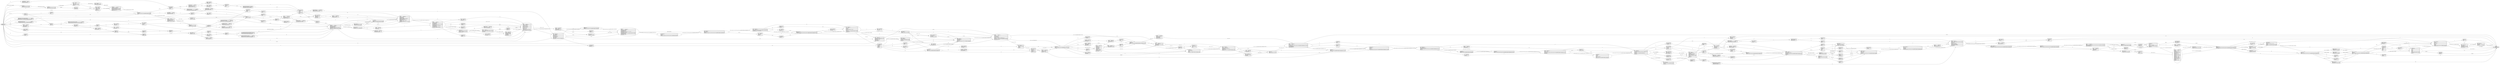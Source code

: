 digraph {
	graph [rankdir=LR]
	1 [label=<<TABLE CELLSPACING="0"><TR><TD ALIGN='LEFT'><B>start</B></TD><TD ALIGN='LEFT'>exact: 0</TD></TR></TABLE>>]
	2 [label=<<TABLE CELLSPACING="0"><TR><TD ALIGN='LEFT'><B>end</B></TD><TD ALIGN='LEFT'>exact: 99</TD></TR></TABLE>>]
	3 [label=<<TABLE CELLSPACING="0"><TR><TD ALIGN='LEFT'><B>…</B></TD><TD ALIGN='LEFT'>exact: 1</TD></TR><TR><TD ALIGN='LEFT'><FONT FACE='Bukyvede'>…</FONT></TD><TD ALIGN='LEFT'>A, B, C, D</TD></TR></TABLE>>]
	4 [label=<<TABLE CELLSPACING="0"><TR><TD ALIGN='LEFT'><B>д</B></TD><TD ALIGN='LEFT'>exact: 6</TD></TR><TR><TD ALIGN='LEFT'><FONT FACE='Bukyvede'>да</FONT></TD><TD ALIGN='LEFT'>A, B, L, C, J, M, U, V, Sin, Hil 378, Hil 167, Hil 169</TD></TR></TABLE>>]
	5 [label=<<TABLE CELLSPACING="0"><TR><TD ALIGN='LEFT'><B>см</B></TD><TD ALIGN='LEFT'>exact: 7</TD></TR><TR><TD ALIGN='LEFT'><FONT FACE='Bukyvede'>сами</FONT></TD><TD ALIGN='LEFT'>A, B, L</TD></TR><TR><TD ALIGN='LEFT'><FONT FACE='Bukyvede'>сем</FONT></TD><TD ALIGN='LEFT'>К</TD></TR></TABLE>>]
	6 [label=<<TABLE CELLSPACING="0"><TR><TD ALIGN='LEFT'><B>еднм прст н</B></TD><TD ALIGN='LEFT'>exact: 8</TD></TR><TR><TD ALIGN='LEFT'><FONT FACE='Bukyvede'>единемъперстомъне</FONT></TD><TD ALIGN='LEFT'>L</TD></TR><TR><TD ALIGN='LEFT'><FONT FACE='Bukyvede'>едінѣмьперстомне</FONT></TD><TD ALIGN='LEFT'>A, B</TD></TR></TABLE>>]
	7 [label=<<TABLE CELLSPACING="0"><TR><TD ALIGN='LEFT'><B>прмт</B></TD><TD ALIGN='LEFT'>exact: 9</TD></TR><TR><TD ALIGN='LEFT'><FONT FACE='Bukyvede'>пріимете</FONT></TD><TD ALIGN='LEFT'>A</TD></TR></TABLE>>]
	8 [label=<<TABLE CELLSPACING="0"><TR><TD ALIGN='LEFT'><B>их</B></TD><TD ALIGN='LEFT'>exact: 10</TD></TR><TR><TD ALIGN='LEFT'><FONT FACE='Bukyvede'>их</FONT></TD><TD ALIGN='LEFT'>A, B</TD></TR><TR><TD ALIGN='LEFT'><FONT FACE='Bukyvede'>ихъ</FONT></TD><TD ALIGN='LEFT'>L</TD></TR></TABLE>>]
	9 [label=<<TABLE CELLSPACING="0"><TR><TD ALIGN='LEFT'><B>nena víc než sami unes</B></TD><TD ALIGN='LEFT'>exact: 11</TD></TR><TR><TD ALIGN='LEFT'><FONT FACE='Bukyvede'>(nenakládatvícnežsamiunesou)</FONT></TD><TD ALIGN='LEFT'>A, B</TD></TR></TABLE>>]
	10 [label=<<TABLE CELLSPACING="0"><TR><TD ALIGN='LEFT'><B>мл</B></TD><TD ALIGN='LEFT'>exact: 15</TD></TR><TR><TD ALIGN='LEFT'><FONT FACE='Bukyvede'>(мол</FONT></TD><TD ALIGN='LEFT'>D</TD></TR><TR><TD ALIGN='LEFT'><FONT FACE='Bukyvede'>мл</FONT></TD><TD ALIGN='LEFT'>T</TD></TR><TR><TD ALIGN='LEFT'><FONT FACE='Bukyvede'>мол</FONT></TD><TD ALIGN='LEFT'>A, B, L, Y</TD></TR><TR><TD ALIGN='LEFT'><FONT FACE='Bukyvede'>мѡл</FONT></TD><TD ALIGN='LEFT'>I</TD></TR></TABLE>>]
	11 [label=<<TABLE CELLSPACING="0"><TR><TD ALIGN='LEFT'><B>͠в</B></TD><TD ALIGN='LEFT'>exact: 16</TD></TR><TR><TD ALIGN='LEFT'><FONT FACE='Bukyvede'>.͠в.</FONT></TD><TD ALIGN='LEFT'>A, B, L</TD></TR></TABLE>>]
	12 [label=<<TABLE CELLSPACING="0"><TR><TD ALIGN='LEFT'><B>г͠и всдр</B></TD><TD ALIGN='LEFT'>exact: 17</TD></TR><TR><TD ALIGN='LEFT'><FONT FACE='Bukyvede'>Г͠ивседръжителю</FONT></TD><TD ALIGN='LEFT'>A, B, L</TD></TR><TR><TD ALIGN='LEFT'><FONT FACE='Bukyvede'>г͠ивседержителю</FONT></TD><TD ALIGN='LEFT'>АА</TD></TR><TR><TD ALIGN='LEFT'><FONT FACE='Bukyvede'>г͠ивседржителю</FONT></TD><TD ALIGN='LEFT'>X, Z, J, M, U, V, H, G</TD></TR><TR><TD ALIGN='LEFT'><FONT FACE='Bukyvede'>г͠ивседрьжителю</FONT></TD><TD ALIGN='LEFT'>Hil 378, Hil 167, Hil 169</TD></TR></TABLE>>]
	13 [label=<<TABLE CELLSPACING="0"><TR><TD ALIGN='LEFT'><B>мл͠т</B></TD><TD ALIGN='LEFT'>exact: 18</TD></TR><TR><TD ALIGN='LEFT'><FONT FACE='Bukyvede'>мл͠тва</FONT></TD><TD ALIGN='LEFT'>A, B, L, X, Z, U, Hil 167, G</TD></TR></TABLE>>]
	14 [label=<<TABLE CELLSPACING="0"><TR><TD ALIGN='LEFT'><B>рздр</B></TD><TD ALIGN='LEFT'>exact: 20</TD></TR><TR><TD ALIGN='LEFT'><FONT FACE='Bukyvede'>раздрешение</FONT></TD><TD ALIGN='LEFT'>J</TD></TR><TR><TD ALIGN='LEFT'><FONT FACE='Bukyvede'>раздрешению</FONT></TD><TD ALIGN='LEFT'>W</TD></TR><TR><TD ALIGN='LEFT'><FONT FACE='Bukyvede'>раздрѣшение</FONT></TD><TD ALIGN='LEFT'>Hil 378, Hil 169</TD></TR><TR><TD ALIGN='LEFT'><FONT FACE='Bukyvede'>раздрѣшениѥ</FONT></TD><TD ALIGN='LEFT'>V, Sin</TD></TR><TR><TD ALIGN='LEFT'><FONT FACE='Bukyvede'>раздрѣшеніе</FONT></TD><TD ALIGN='LEFT'>C, U, Hil 167</TD></TR><TR><TD ALIGN='LEFT'><FONT FACE='Bukyvede'>раздрѣши</FONT></TD><TD ALIGN='LEFT'>T</TD></TR><TR><TD ALIGN='LEFT'><FONT FACE='Bukyvede'>раздрѣшити</FONT></TD><TD ALIGN='LEFT'>A, B, АА, X, Z, I, H, D, К</TD></TR></TABLE>>]
	15 [label=<<TABLE CELLSPACING="0"><TR><TD ALIGN='LEFT'><B>испв</B></TD><TD ALIGN='LEFT'>exact: 21</TD></TR><TR><TD ALIGN='LEFT'><FONT FACE='Bukyvede'>исповедника)</FONT></TD><TD ALIGN='LEFT'>D</TD></TR><TR><TD ALIGN='LEFT'><FONT FACE='Bukyvede'>исповедникоу</FONT></TD><TD ALIGN='LEFT'>J</TD></TR><TR><TD ALIGN='LEFT'><FONT FACE='Bukyvede'>исповѣдника</FONT></TD><TD ALIGN='LEFT'>A, B, L, АА, X, Z, C, H, К</TD></TR><TR><TD ALIGN='LEFT'><FONT FACE='Bukyvede'>исповѣдника)</FONT></TD><TD ALIGN='LEFT'>I</TD></TR><TR><TD ALIGN='LEFT'><FONT FACE='Bukyvede'>исповѣдникоу</FONT></TD><TD ALIGN='LEFT'>U, V, Sin, Hil 167</TD></TR><TR><TD ALIGN='LEFT'><FONT FACE='Bukyvede'>исповѣдникꙑ</FONT></TD><TD ALIGN='LEFT'>T</TD></TR><TR><TD ALIGN='LEFT'><FONT FACE='Bukyvede'>исповѣдньіка</FONT></TD><TD ALIGN='LEFT'>Hil 378, Hil 169</TD></TR></TABLE>>]
	16 [label=<<TABLE CELLSPACING="0"><TR><TD ALIGN='LEFT'><B>всмг</B></TD><TD ALIGN='LEFT'>exact: 25</TD></TR><TR><TD ALIGN='LEFT'><FONT FACE='Bukyvede'>всемогаи</FONT></TD><TD ALIGN='LEFT'>I, W, D</TD></TR><TR><TD ALIGN='LEFT'><FONT FACE='Bukyvede'>всемогеи</FONT></TD><TD ALIGN='LEFT'>Hil 378</TD></TR><TR><TD ALIGN='LEFT'><FONT FACE='Bukyvede'>всемогьіи</FONT></TD><TD ALIGN='LEFT'>T, Sin, G</TD></TR><TR><TD ALIGN='LEFT'><FONT FACE='Bukyvede'>всемогїи</FONT></TD><TD ALIGN='LEFT'>B, C, M</TD></TR><TR><TD ALIGN='LEFT'><FONT FACE='Bukyvede'>всемогѫи</FONT></TD><TD ALIGN='LEFT'>АА</TD></TR><TR><TD ALIGN='LEFT'><FONT FACE='Bukyvede'>всемогꙑ</FONT></TD><TD ALIGN='LEFT'>H</TD></TR><TR><TD ALIGN='LEFT'><FONT FACE='Bukyvede'>всемогꙑи</FONT></TD><TD ALIGN='LEFT'>A, L, X, Z, U, V, К</TD></TR><TR><TD ALIGN='LEFT'><FONT FACE='Bukyvede'>вьсемогьіи</FONT></TD><TD ALIGN='LEFT'>J, Hil 167, Hil 169, F</TD></TR></TABLE>>]
	17 [label=<<TABLE CELLSPACING="0"><TR><TD ALIGN='LEFT'><B>првч</B></TD><TD ALIGN='LEFT'>exact: 26</TD></TR><TR><TD ALIGN='LEFT'><FONT FACE='Bukyvede'>превѣчнꙑи</FONT></TD><TD ALIGN='LEFT'>X, Z</TD></TR><TR><TD ALIGN='LEFT'><FONT FACE='Bukyvede'>прѣвѣчнꙑи</FONT></TD><TD ALIGN='LEFT'>A, B, L, M</TD></TR></TABLE>>]
	18 [label=<<TABLE CELLSPACING="0"><TR><TD ALIGN='LEFT'><B>бж</B></TD><TD ALIGN='LEFT'>exact: 27</TD></TR><TR><TD ALIGN='LEFT'><FONT FACE='Bukyvede'>боже</FONT></TD><TD ALIGN='LEFT'>A, B, C, M, H, D</TD></TR></TABLE>>]
	19 [label=<<TABLE CELLSPACING="0"><TR><TD ALIGN='LEFT'><B>испв с</B></TD><TD ALIGN='LEFT'>exact: 28</TD></TR><TR><TD ALIGN='LEFT'><FONT FACE='Bukyvede'>исповѣдавшагосѧ</FONT></TD><TD ALIGN='LEFT'>G, К</TD></TR><TR><TD ALIGN='LEFT'><FONT FACE='Bukyvede'>исповѣдавшоусе</FONT></TD><TD ALIGN='LEFT'>T</TD></TR><TR><TD ALIGN='LEFT'><FONT FACE='Bukyvede'>исповѣдавшоусѧ</FONT></TD><TD ALIGN='LEFT'>A, B, L, X, Z, I, W, Y, H</TD></TR><TR><TD ALIGN='LEFT'><FONT FACE='Bukyvede'>исповѣдавшюсѧ</FONT></TD><TD ALIGN='LEFT'>АА, F</TD></TR><TR><TD ALIGN='LEFT'><FONT FACE='Bukyvede'>исповѣдающоусе</FONT></TD><TD ALIGN='LEFT'>J, M, U, V, Sin, Hil 378, Hil 167, Hil 169</TD></TR><TR><TD ALIGN='LEFT'><FONT FACE='Bukyvede'>исповѣдающоусѧ</FONT></TD><TD ALIGN='LEFT'>C</TD></TR><TR><TD ALIGN='LEFT'><FONT FACE='Bukyvede'>исповѣдшоусѧ</FONT></TD><TD ALIGN='LEFT'>D</TD></TR></TABLE>>]
	20 [label=<<TABLE CELLSPACING="0"><TR><TD ALIGN='LEFT'><B>тб</B></TD><TD ALIGN='LEFT'>exact: 29</TD></TR><TR><TD ALIGN='LEFT'><FONT FACE='Bukyvede'>тебе</FONT></TD><TD ALIGN='LEFT'>G</TD></TR><TR><TD ALIGN='LEFT'><FONT FACE='Bukyvede'>тебѣ</FONT></TD><TD ALIGN='LEFT'>A, B, L, АА, X, Z, I, W, Y, T, C, J, M, U, V, Sin, Hil 167, H, F, D, К</TD></TR></TABLE>>]
	21 [label=<<TABLE CELLSPACING="0"><TR><TD ALIGN='LEFT'><B>рб</B></TD><TD ALIGN='LEFT'>exact: 30</TD></TR><TR><TD ALIGN='LEFT'><FONT FACE='Bukyvede'>раба</FONT></TD><TD ALIGN='LEFT'>D, G, К</TD></TR><TR><TD ALIGN='LEFT'><FONT FACE='Bukyvede'>рабоу</FONT></TD><TD ALIGN='LEFT'>A, B, L, АА, X, Z, I, W, Y, T, C, J, M, U, V, Sin, Hil 378, Hil 167, Hil 169, H, F</TD></TR></TABLE>>]
	22 [label=<<TABLE CELLSPACING="0"><TR><TD ALIGN='LEFT'><B>твм</B></TD><TD ALIGN='LEFT'>exact: 31</TD></TR><TR><TD ALIGN='LEFT'><FONT FACE='Bukyvede'>твоемоу</FONT></TD><TD ALIGN='LEFT'>A, B, L, АА, X, Z, I, W, Y, C, Hil 167, Hil 169, H, F</TD></TR><TR><TD ALIGN='LEFT'><FONT FACE='Bukyvede'>твоѥмоу</FONT></TD><TD ALIGN='LEFT'>T, J, M, U, V, Sin, Hil 378</TD></TR></TABLE>>]
	23 [label=<<TABLE CELLSPACING="0"><TR><TD ALIGN='LEFT'><B>имрк</B></TD><TD ALIGN='LEFT'>exact: 33</TD></TR><TR><TD ALIGN='LEFT'><FONT FACE='Bukyvede'>имрк</FONT></TD><TD ALIGN='LEFT'>A, B, L, АА, X, Z, I, W, Y, T, C, J, M, U, V, Hil 378, Hil 167, Hil 169, F, D, G, К</TD></TR></TABLE>>]
	24 [label=<<TABLE CELLSPACING="0"><TR><TD ALIGN='LEFT'><B>тв</B></TD><TD ALIGN='LEFT'>exact: 35</TD></TR><TR><TD ALIGN='LEFT'><FONT FACE='Bukyvede'>твоеа</FONT></TD><TD ALIGN='LEFT'>W, Y</TD></TR><TR><TD ALIGN='LEFT'><FONT FACE='Bukyvede'>твоею</FONT></TD><TD ALIGN='LEFT'>C</TD></TR><TR><TD ALIGN='LEFT'><FONT FACE='Bukyvede'>твоеѧ</FONT></TD><TD ALIGN='LEFT'>A, L, АА, X, Z, I, D, К</TD></TR><TR><TD ALIGN='LEFT'><FONT FACE='Bukyvede'>твоѥ</FONT></TD><TD ALIGN='LEFT'>T</TD></TR><TR><TD ALIGN='LEFT'><FONT FACE='Bukyvede'>твоѥю</FONT></TD><TD ALIGN='LEFT'>J, M, U, V, Sin, Hil 378, Hil 167, Hil 169</TD></TR><TR><TD ALIGN='LEFT'><FONT FACE='Bukyvede'>твоѥꙗ</FONT></TD><TD ALIGN='LEFT'>H, F, G</TD></TR></TABLE>>]
	25 [label=<<TABLE CELLSPACING="0"><TR><TD ALIGN='LEFT'><B>рд</B></TD><TD ALIGN='LEFT'>exact: 37</TD></TR><TR><TD ALIGN='LEFT'><FONT FACE='Bukyvede'>ради</FONT></TD><TD ALIGN='LEFT'>A, L, АА, X, Z, I, W, Y, T, К</TD></TR></TABLE>>]
	26 [label=<<TABLE CELLSPACING="0"><TR><TD ALIGN='LEFT'><B>ч͠ст</B></TD><TD ALIGN='LEFT'>exact: 38</TD></TR><TR><TD ALIGN='LEFT'><FONT FACE='Bukyvede'>ч͠стотꙑ</FONT></TD><TD ALIGN='LEFT'>A, X, I, D</TD></TR></TABLE>>]
	27 [label=<<TABLE CELLSPACING="0"><TR><TD ALIGN='LEFT'><B>грх</B></TD><TD ALIGN='LEFT'>exact: 39</TD></TR><TR><TD ALIGN='LEFT'><FONT FACE='Bukyvede'>грѣхи</FONT></TD><TD ALIGN='LEFT'>Hil 378, F</TD></TR><TR><TD ALIGN='LEFT'><FONT FACE='Bukyvede'>грѣхь</FONT></TD><TD ALIGN='LEFT'>J, Sin</TD></TR><TR><TD ALIGN='LEFT'><FONT FACE='Bukyvede'>грѣхꙑ</FONT></TD><TD ALIGN='LEFT'>A, B, L, АА, X, Z, T, C, U, V, Hil 167, Hil 169, H</TD></TR></TABLE>>]
	28 [label=<<TABLE CELLSPACING="0"><TR><TD ALIGN='LEFT'><B>отпс</B></TD><TD ALIGN='LEFT'>exact: 40</TD></TR><TR><TD ALIGN='LEFT'><FONT FACE='Bukyvede'>отпоусти</FONT></TD><TD ALIGN='LEFT'>C</TD></TR><TR><TD ALIGN='LEFT'><FONT FACE='Bukyvede'>отпоустиши</FONT></TD><TD ALIGN='LEFT'>B</TD></TR><TR><TD ALIGN='LEFT'><FONT FACE='Bukyvede'>отъпоустиши</FONT></TD><TD ALIGN='LEFT'>A, H</TD></TR><TR><TD ALIGN='LEFT'><FONT FACE='Bukyvede'>ѿпоусти</FONT></TD><TD ALIGN='LEFT'>X, Z, I, W, Y, Hil 378, G, К</TD></TR><TR><TD ALIGN='LEFT'><FONT FACE='Bukyvede'>ѿпоустиши</FONT></TD><TD ALIGN='LEFT'>L, АА, T, J, U, V, Sin, Hil 167, Hil 169, F</TD></TR><TR><TD ALIGN='LEFT'><FONT FACE='Bukyvede'>ѿпоустишїи</FONT></TD><TD ALIGN='LEFT'>N, P, R</TD></TR></TABLE>>]
	29 [label=<<TABLE CELLSPACING="0"><TR><TD ALIGN='LEFT'><B>д</B></TD><TD ALIGN='LEFT'>exact: 44</TD></TR><TR><TD ALIGN='LEFT'><FONT FACE='Bukyvede'>да</FONT></TD><TD ALIGN='LEFT'>A, B, L, АА, X, Z, I, W, Y, T, Hil 169, H, O, S, F, D, G, К</TD></TR></TABLE>>]
	30 [label=<<TABLE CELLSPACING="0"><TR><TD ALIGN='LEFT'><B>блшм</B></TD><TD ALIGN='LEFT'>exact: 46</TD></TR><TR><TD ALIGN='LEFT'><FONT FACE='Bukyvede'>болшемъ</FONT></TD><TD ALIGN='LEFT'>I</TD></TR><TR><TD ALIGN='LEFT'><FONT FACE='Bukyvede'>болшемь</FONT></TD><TD ALIGN='LEFT'>W</TD></TR><TR><TD ALIGN='LEFT'><FONT FACE='Bukyvede'>болшиими</FONT></TD><TD ALIGN='LEFT'>К</TD></TR><TR><TD ALIGN='LEFT'><FONT FACE='Bukyvede'>болшими</FONT></TD><TD ALIGN='LEFT'>T</TD></TR><TR><TD ALIGN='LEFT'><FONT FACE='Bukyvede'>болшимъ</FONT></TD><TD ALIGN='LEFT'>L, АА</TD></TR><TR><TD ALIGN='LEFT'><FONT FACE='Bukyvede'>болшми</FONT></TD><TD ALIGN='LEFT'>A, B, H</TD></TR><TR><TD ALIGN='LEFT'><FONT FACE='Bukyvede'>большими</FONT></TD><TD ALIGN='LEFT'>F</TD></TR></TABLE>>]
	31 [label=<<TABLE CELLSPACING="0"><TR><TD ALIGN='LEFT'><B>нчш</B></TD><TD ALIGN='LEFT'>exact: 50</TD></TR><TR><TD ALIGN='LEFT'><FONT FACE='Bukyvede'>наоучиши</FONT></TD><TD ALIGN='LEFT'>A, B, L, X, Z, I, W, Y</TD></TR><TR><TD ALIGN='LEFT'><FONT FACE='Bukyvede'>наоучушу</FONT></TD><TD ALIGN='LEFT'>АА</TD></TR></TABLE>>]
	32 [label=<<TABLE CELLSPACING="0"><TR><TD ALIGN='LEFT'><B>к</B></TD><TD ALIGN='LEFT'>exact: 52</TD></TR><TR><TD ALIGN='LEFT'><FONT FACE='Bukyvede'>к</FONT></TD><TD ALIGN='LEFT'>B, L, АА, X, Z</TD></TR><TR><TD ALIGN='LEFT'><FONT FACE='Bukyvede'>къ</FONT></TD><TD ALIGN='LEFT'>A</TD></TR></TABLE>>]
	33 [label=<<TABLE CELLSPACING="0"><TR><TD ALIGN='LEFT'><B>рзм</B></TD><TD ALIGN='LEFT'>exact: 53</TD></TR><TR><TD ALIGN='LEFT'><FONT FACE='Bukyvede'>разоум</FONT></TD><TD ALIGN='LEFT'>I, Hil 167, D</TD></TR><TR><TD ALIGN='LEFT'><FONT FACE='Bukyvede'>разоумоу</FONT></TD><TD ALIGN='LEFT'>A, B, L, АА, X, Z, Y</TD></TR><TR><TD ALIGN='LEFT'><FONT FACE='Bukyvede'>разоумъ</FONT></TD><TD ALIGN='LEFT'>C, G</TD></TR><TR><TD ALIGN='LEFT'><FONT FACE='Bukyvede'>разоумь</FONT></TD><TD ALIGN='LEFT'>W, T, J, U, V, Sin, Hil 378, Hil 169, N, P, R</TD></TR></TABLE>>]
	34 [label=<<TABLE CELLSPACING="0"><TR><TD ALIGN='LEFT'><B>твм</B></TD><TD ALIGN='LEFT'>exact: 54</TD></TR><TR><TD ALIGN='LEFT'><FONT FACE='Bukyvede'>твоемоу</FONT></TD><TD ALIGN='LEFT'>B, L, АА, X, Z</TD></TR><TR><TD ALIGN='LEFT'><FONT FACE='Bukyvede'>твоѥмоу</FONT></TD><TD ALIGN='LEFT'>A</TD></TR></TABLE>>]
	35 [label=<<TABLE CELLSPACING="0"><TR><TD ALIGN='LEFT'><B>и</B></TD><TD ALIGN='LEFT'>exact: 55</TD></TR><TR><TD ALIGN='LEFT'><FONT FACE='Bukyvede'>и</FONT></TD><TD ALIGN='LEFT'>A, B, L, АА, X, Z, I, W, Y, D</TD></TR></TABLE>>]
	36 [label=<<TABLE CELLSPACING="0"><TR><TD ALIGN='LEFT'><B>нств</B></TD><TD ALIGN='LEFT'>exact: 56</TD></TR><TR><TD ALIGN='LEFT'><FONT FACE='Bukyvede'>настави</FONT></TD><TD ALIGN='LEFT'>C</TD></TR><TR><TD ALIGN='LEFT'><FONT FACE='Bukyvede'>наставиши</FONT></TD><TD ALIGN='LEFT'>A, B, L, АА, X, Z, T, J, U, V, Sin, Hil 167, Hil 169, H, O, S, F, D, G</TD></TR><TR><TD ALIGN='LEFT'><FONT FACE='Bukyvede'>наставишіи</FONT></TD><TD ALIGN='LEFT'>Hil 378</TD></TR><TR><TD ALIGN='LEFT'><FONT FACE='Bukyvede'>наставишїи</FONT></TD><TD ALIGN='LEFT'>N, P, R</TD></TR></TABLE>>]
	37 [label=<<TABLE CELLSPACING="0"><TR><TD ALIGN='LEFT'><B>от</B></TD><TD ALIGN='LEFT'>exact: 58</TD></TR><TR><TD ALIGN='LEFT'><FONT FACE='Bukyvede'>от</FONT></TD><TD ALIGN='LEFT'>B, C</TD></TR><TR><TD ALIGN='LEFT'><FONT FACE='Bukyvede'>отъ</FONT></TD><TD ALIGN='LEFT'>A, I, H</TD></TR><TR><TD ALIGN='LEFT'><FONT FACE='Bukyvede'>ѿ</FONT></TD><TD ALIGN='LEFT'>L, АА, X, Z, W, Y, T, J, M, U, V, Sin, Hil 378, Hil 167, Hil 169, O, S, F, G, К</TD></TR></TABLE>>]
	38 [label=<<TABLE CELLSPACING="0"><TR><TD ALIGN='LEFT'><B>мк</B></TD><TD ALIGN='LEFT'>exact: 59</TD></TR><TR><TD ALIGN='LEFT'><FONT FACE='Bukyvede'>моукьі</FONT></TD><TD ALIGN='LEFT'>M, Hil 378, O, S</TD></TR><TR><TD ALIGN='LEFT'><FONT FACE='Bukyvede'>моукꙑ</FONT></TD><TD ALIGN='LEFT'>A, B, L, АА, X, Z, W, Y, T, C, J, U, V, Sin, Hil 167, Hil 169, H, F, D, G, К</TD></TR><TR><TD ALIGN='LEFT'><FONT FACE='Bukyvede'>мѫкꙑ</FONT></TD><TD ALIGN='LEFT'>I</TD></TR></TABLE>>]
	39 [label=<<TABLE CELLSPACING="0"><TR><TD ALIGN='LEFT'><B>н</B></TD><TD ALIGN='LEFT'>exact: 61</TD></TR><TR><TD ALIGN='LEFT'><FONT FACE='Bukyvede'>на</FONT></TD><TD ALIGN='LEFT'>A, B, L, АА, I, W, Y, T, C, J, M, U, V, Sin, Hil 378, Hil 167, Hil 169, H, F, D, G, К</TD></TR></TABLE>>]
	40 [label=<<TABLE CELLSPACING="0"><TR><TD ALIGN='LEFT'><B>пмщ</B></TD><TD ALIGN='LEFT'>exact: 62</TD></TR><TR><TD ALIGN='LEFT'><FONT FACE='Bukyvede'>помощ</FONT></TD><TD ALIGN='LEFT'>D</TD></TR><TR><TD ALIGN='LEFT'><FONT FACE='Bukyvede'>помощь</FONT></TD><TD ALIGN='LEFT'>A, B, L, АА, I, W, Y, T, C, J, M, U, V, Sin, Hil 378, Hil 167, Hil 169, H, F, G, К</TD></TR><TR><TD ALIGN='LEFT'><FONT FACE='Bukyvede'>помощїю</FONT></TD><TD ALIGN='LEFT'>S</TD></TR></TABLE>>]
	41 [label=<<TABLE CELLSPACING="0"><TR><TD ALIGN='LEFT'><B>к</B></TD><TD ALIGN='LEFT'>exact: 64</TD></TR><TR><TD ALIGN='LEFT'><FONT FACE='Bukyvede'>к</FONT></TD><TD ALIGN='LEFT'>B, C</TD></TR><TR><TD ALIGN='LEFT'><FONT FACE='Bukyvede'>ко</FONT></TD><TD ALIGN='LEFT'>Z, К</TD></TR><TR><TD ALIGN='LEFT'><FONT FACE='Bukyvede'>къ</FONT></TD><TD ALIGN='LEFT'>A, L, АА, H, F</TD></TR><TR><TD ALIGN='LEFT'><FONT FACE='Bukyvede'>кь</FONT></TD><TD ALIGN='LEFT'>X, T, J, M, U, V, Sin, Hil 378, Hil 167, Hil 169, G</TD></TR></TABLE>>]
	42 [label=<<TABLE CELLSPACING="0"><TR><TD ALIGN='LEFT'><B>тв</B></TD><TD ALIGN='LEFT'>exact: 65</TD></TR><TR><TD ALIGN='LEFT'><FONT FACE='Bukyvede'>твоеи</FONT></TD><TD ALIGN='LEFT'>A, B, L, АА, X, Z, I, W, Y, C, J, V, Hil 167, F, К</TD></TR><TR><TD ALIGN='LEFT'><FONT FACE='Bukyvede'>твоеѧ</FONT></TD><TD ALIGN='LEFT'>D</TD></TR><TR><TD ALIGN='LEFT'><FONT FACE='Bukyvede'>твоѥи</FONT></TD><TD ALIGN='LEFT'>T, M, U, Sin, Hil 378, Hil 169, H, G</TD></TR><TR><TD ALIGN='LEFT'><FONT FACE='Bukyvede'>твоѥю</FONT></TD><TD ALIGN='LEFT'>O</TD></TR></TABLE>>]
	43 [label=<<TABLE CELLSPACING="0"><TR><TD ALIGN='LEFT'><B>млст</B></TD><TD ALIGN='LEFT'>exact: 66</TD></TR><TR><TD ALIGN='LEFT'><FONT FACE='Bukyvede'>милости</FONT></TD><TD ALIGN='LEFT'>A, B, L, I, H</TD></TR><TR><TD ALIGN='LEFT'><FONT FACE='Bukyvede'>млсти!</FONT></TD><TD ALIGN='LEFT'>Hil 169</TD></TR></TABLE>>]
	44 [label=<<TABLE CELLSPACING="0"><TR><TD ALIGN='LEFT'><B>прт</B></TD><TD ALIGN='LEFT'>exact: 67</TD></TR><TR><TD ALIGN='LEFT'><FONT FACE='Bukyvede'>преити</FONT></TD><TD ALIGN='LEFT'>A, B, L, АА, I</TD></TR><TR><TD ALIGN='LEFT'><FONT FACE='Bukyvede'>приити</FONT></TD><TD ALIGN='LEFT'>Z, W, Y, C, J, Sin</TD></TR><TR><TD ALIGN='LEFT'><FONT FACE='Bukyvede'>прити</FONT></TD><TD ALIGN='LEFT'>T, Hil 378, H</TD></TR><TR><TD ALIGN='LEFT'><FONT FACE='Bukyvede'>пріити</FONT></TD><TD ALIGN='LEFT'>X, U, Hil 167, Hil 169</TD></TR><TR><TD ALIGN='LEFT'><FONT FACE='Bukyvede'>пріти</FONT></TD><TD ALIGN='LEFT'>V</TD></TR><TR><TD ALIGN='LEFT'><FONT FACE='Bukyvede'>прїити</FONT></TD><TD ALIGN='LEFT'>M</TD></TR></TABLE>>]
	45 [label=<<TABLE CELLSPACING="0"><TR><TD ALIGN='LEFT'><B>г͠м</B></TD><TD ALIGN='LEFT'>exact: 71</TD></TR><TR><TD ALIGN='LEFT'><FONT FACE='Bukyvede'>г͠мь</FONT></TD><TD ALIGN='LEFT'>A, B, L, АА, I, T, C, J, U, Sin, Hil 378, Hil 167, Hil 169, G, К</TD></TR></TABLE>>]
	46 [label=<<TABLE CELLSPACING="0"><TR><TD ALIGN='LEFT'><B>ншм</B></TD><TD ALIGN='LEFT'>exact: 72</TD></TR><TR><TD ALIGN='LEFT'><FONT FACE='Bukyvede'>нашимъ</FONT></TD><TD ALIGN='LEFT'>B, L, I, C, F, G</TD></TR><TR><TD ALIGN='LEFT'><FONT FACE='Bukyvede'>нашимь</FONT></TD><TD ALIGN='LEFT'>A, АА, W, Y, T, J, U, Sin, Hil 378, Hil 167, Hil 169, H, D, К</TD></TR><TR><TD ALIGN='LEFT'><FONT FACE='Bukyvede'>нашімь</FONT></TD><TD ALIGN='LEFT'>V</TD></TR></TABLE>>]
	47 [label=<<TABLE CELLSPACING="0"><TR><TD ALIGN='LEFT'><B>и͠с</B></TD><TD ALIGN='LEFT'>exact: 73</TD></TR><TR><TD ALIGN='LEFT'><FONT FACE='Bukyvede'>и͠с</FONT></TD><TD ALIGN='LEFT'>A, B, L, АА, W, Y, T, C, J, Sin, D</TD></TR><TR><TD ALIGN='LEFT'><FONT FACE='Bukyvede'>і͠сь</FONT></TD><TD ALIGN='LEFT'>I, H</TD></TR></TABLE>>]
	48 [label=<<TABLE CELLSPACING="0"><TR><TD ALIGN='LEFT'><B>х͠м</B></TD><TD ALIGN='LEFT'>exact: 74</TD></TR><TR><TD ALIGN='LEFT'><FONT FACE='Bukyvede'>х͠мь</FONT></TD><TD ALIGN='LEFT'>A, АА, I, H</TD></TR></TABLE>>]
	49 [label=<<TABLE CELLSPACING="0"><TR><TD ALIGN='LEFT'><B>с͠нм</B></TD><TD ALIGN='LEFT'>exact: 75</TD></TR><TR><TD ALIGN='LEFT'><FONT FACE='Bukyvede'>с͠нмь</FONT></TD><TD ALIGN='LEFT'>I, H, F</TD></TR><TR><TD ALIGN='LEFT'><FONT FACE='Bukyvede'>с͠номъ</FONT></TD><TD ALIGN='LEFT'>L, D</TD></TR><TR><TD ALIGN='LEFT'><FONT FACE='Bukyvede'>с͠номь</FONT></TD><TD ALIGN='LEFT'>A, B, АА, W, Y, T, C, J, U, V, Sin, Hil 378, Hil 167, Hil 169</TD></TR></TABLE>>]
	50 [label=<<TABLE CELLSPACING="0"><TR><TD ALIGN='LEFT'><B>твм</B></TD><TD ALIGN='LEFT'>exact: 76</TD></TR><TR><TD ALIGN='LEFT'><FONT FACE='Bukyvede'>твоим</FONT></TD><TD ALIGN='LEFT'>L</TD></TR><TR><TD ALIGN='LEFT'><FONT FACE='Bukyvede'>твоимъ</FONT></TD><TD ALIGN='LEFT'>D</TD></TR><TR><TD ALIGN='LEFT'><FONT FACE='Bukyvede'>твоимь</FONT></TD><TD ALIGN='LEFT'>A, B, АА, I, W, Y, T, C, J, U, V, Sin, Hil 378, Hil 167, Hil 169, H, F, G</TD></TR></TABLE>>]
	51 [label=<<TABLE CELLSPACING="0"><TR><TD ALIGN='LEFT'><B>с нмж</B></TD><TD ALIGN='LEFT'>exact: 78</TD></TR><TR><TD ALIGN='LEFT'><FONT FACE='Bukyvede'>снимже</FONT></TD><TD ALIGN='LEFT'>A, B, L, АА, X, Z, I, W, Y, C, J, Sin, D</TD></TR><TR><TD ALIGN='LEFT'><FONT FACE='Bukyvede'>снимъже</FONT></TD><TD ALIGN='LEFT'>К</TD></TR><TR><TD ALIGN='LEFT'><FONT FACE='Bukyvede'>снимьже</FONT></TD><TD ALIGN='LEFT'>T, H, F, G</TD></TR><TR><TD ALIGN='LEFT'><FONT FACE='Bukyvede'>сьнимже</FONT></TD><TD ALIGN='LEFT'>U, V, Hil 169</TD></TR><TR><TD ALIGN='LEFT'><FONT FACE='Bukyvede'>сьнимьже</FONT></TD><TD ALIGN='LEFT'>Hil 378, Hil 167</TD></TR><TR><TD ALIGN='LEFT'><FONT FACE='Bukyvede'>сьнїимже</FONT></TD><TD ALIGN='LEFT'>M</TD></TR></TABLE>>]
	52 [label=<<TABLE CELLSPACING="0"><TR><TD ALIGN='LEFT'><B>жвш</B></TD><TD ALIGN='LEFT'>exact: 79</TD></TR><TR><TD ALIGN='LEFT'><FONT FACE='Bukyvede'>живеши</FONT></TD><TD ALIGN='LEFT'>A, B, L, АА, X, Z, I, W, Y, T, C, J, M, U, V, Sin, Hil 378, Hil 167, Hil 169, H, F</TD></TR></TABLE>>]
	53 [label=<<TABLE CELLSPACING="0"><TR><TD ALIGN='LEFT'><B>и</B></TD><TD ALIGN='LEFT'>exact: 80</TD></TR><TR><TD ALIGN='LEFT'><FONT FACE='Bukyvede'>и</FONT></TD><TD ALIGN='LEFT'>A, B, L, АА, X, Z, I, W, Y, T, C, J, M, U, V, Sin, Hil 378, Hil 167, Hil 169, H</TD></TR></TABLE>>]
	54 [label=<<TABLE CELLSPACING="0"><TR><TD ALIGN='LEFT'><B>ц͠рс</B></TD><TD ALIGN='LEFT'>exact: 81</TD></TR><TR><TD ALIGN='LEFT'><FONT FACE='Bukyvede'>ц͠рьствоуеши</FONT></TD><TD ALIGN='LEFT'>A, B, L, АА, X, Z, I, W, Y, T, C, J, U, V, Sin, Hil 167, Hil 169, H</TD></TR><TR><TD ALIGN='LEFT'><FONT FACE='Bukyvede'>ц͠рьствоуѥши</FONT></TD><TD ALIGN='LEFT'>Hil 378</TD></TR></TABLE>>]
	55 [label=<<TABLE CELLSPACING="0"><TR><TD ALIGN='LEFT'><B>бж</B></TD><TD ALIGN='LEFT'>exact: 82</TD></TR><TR><TD ALIGN='LEFT'><FONT FACE='Bukyvede'>боже</FONT></TD><TD ALIGN='LEFT'>A, B, АА, C, J, Sin, H, F</TD></TR></TABLE>>]
	56 [label=<<TABLE CELLSPACING="0"><TR><TD ALIGN='LEFT'><B>с</B></TD><TD ALIGN='LEFT'>exact: 83</TD></TR><TR><TD ALIGN='LEFT'><FONT FACE='Bukyvede'>со-</FONT></TD><TD ALIGN='LEFT'>X, Z</TD></TR><TR><TD ALIGN='LEFT'><FONT FACE='Bukyvede'>съ</FONT></TD><TD ALIGN='LEFT'>A, B, L, АА</TD></TR></TABLE>>]
	57 [label=<<TABLE CELLSPACING="0"><TR><TD ALIGN='LEFT'><B>еднн</B></TD><TD ALIGN='LEFT'>exact: 85</TD></TR><TR><TD ALIGN='LEFT'><FONT FACE='Bukyvede'>единени</FONT></TD><TD ALIGN='LEFT'>C</TD></TR><TR><TD ALIGN='LEFT'><FONT FACE='Bukyvede'>единение</FONT></TD><TD ALIGN='LEFT'>F</TD></TR><TR><TD ALIGN='LEFT'><FONT FACE='Bukyvede'>единениемъ</FONT></TD><TD ALIGN='LEFT'>A, B, АА</TD></TR><TR><TD ALIGN='LEFT'><FONT FACE='Bukyvede'>единениемь</FONT></TD><TD ALIGN='LEFT'>Z</TD></TR><TR><TD ALIGN='LEFT'><FONT FACE='Bukyvede'>единении</FONT></TD><TD ALIGN='LEFT'>W</TD></TR><TR><TD ALIGN='LEFT'><FONT FACE='Bukyvede'>единеніемь</FONT></TD><TD ALIGN='LEFT'>X</TD></TR><TR><TD ALIGN='LEFT'><FONT FACE='Bukyvede'>единѥніе</FONT></TD><TD ALIGN='LEFT'>V, Hil 169</TD></TR><TR><TD ALIGN='LEFT'><FONT FACE='Bukyvede'>едіненіемъ</FONT></TD><TD ALIGN='LEFT'>L</TD></TR><TR><TD ALIGN='LEFT'><FONT FACE='Bukyvede'>ѥдинение</FONT></TD><TD ALIGN='LEFT'>J, Sin</TD></TR><TR><TD ALIGN='LEFT'><FONT FACE='Bukyvede'>ѥдинении</FONT></TD><TD ALIGN='LEFT'>I, H</TD></TR><TR><TD ALIGN='LEFT'><FONT FACE='Bukyvede'>ѥдинениѥмь!</FONT></TD><TD ALIGN='LEFT'>Hil 378</TD></TR><TR><TD ALIGN='LEFT'><FONT FACE='Bukyvede'>ѥдинѥни</FONT></TD><TD ALIGN='LEFT'>T</TD></TR><TR><TD ALIGN='LEFT'><FONT FACE='Bukyvede'>ѥдинѥніѥ</FONT></TD><TD ALIGN='LEFT'>U</TD></TR><TR><TD ALIGN='LEFT'><FONT FACE='Bukyvede'>ѥдїнѥнїѥ</FONT></TD><TD ALIGN='LEFT'>M</TD></TR></TABLE>>]
	58 [label=<<TABLE CELLSPACING="0"><TR><TD ALIGN='LEFT'><B>с͠тг</B></TD><TD ALIGN='LEFT'>exact: 86</TD></TR><TR><TD ALIGN='LEFT'><FONT FACE='Bukyvede'>с͠тго</FONT></TD><TD ALIGN='LEFT'>A, B, L, АА, X, Z, I, W, Y, C, F</TD></TR></TABLE>>]
	59 [label=<<TABLE CELLSPACING="0"><TR><TD ALIGN='LEFT'><B>д͠х</B></TD><TD ALIGN='LEFT'>exact: 87</TD></TR><TR><TD ALIGN='LEFT'><FONT FACE='Bukyvede'>д͠ха</FONT></TD><TD ALIGN='LEFT'>A, B, L, АА, X, Z, I, W, Y, T, C, J, M, U, V, Sin, Hil 378, Hil 167, Hil 169, H, F</TD></TR></TABLE>>]
	60 [label=<<TABLE CELLSPACING="0"><TR><TD ALIGN='LEFT'><B>н͠н</B></TD><TD ALIGN='LEFT'>exact: 89</TD></TR><TR><TD ALIGN='LEFT'><FONT FACE='Bukyvede'>н͠нѣ</FONT></TD><TD ALIGN='LEFT'>A, B, L, АА, X, Z, I, Y, C, J</TD></TR><TR><TD ALIGN='LEFT'><FONT FACE='Bukyvede'>н͠нѧ</FONT></TD><TD ALIGN='LEFT'>W</TD></TR><TR><TD ALIGN='LEFT'><FONT FACE='Bukyvede'>н͠нꙗ</FONT></TD><TD ALIGN='LEFT'>T, U, V, Sin, Hil 378, Hil 167, Hil 169</TD></TR></TABLE>>]
	61 [label=<<TABLE CELLSPACING="0"><TR><TD ALIGN='LEFT'><B>и</B></TD><TD ALIGN='LEFT'>exact: 90</TD></TR><TR><TD ALIGN='LEFT'><FONT FACE='Bukyvede'>и</FONT></TD><TD ALIGN='LEFT'>A, B, L, АА, X, Z, I, W, Y, C, J, U, V, Sin, Hil 378, Hil 167, Hil 169, H, F</TD></TR></TABLE>>]
	62 [label=<<TABLE CELLSPACING="0"><TR><TD ALIGN='LEFT'><B>прсн</B></TD><TD ALIGN='LEFT'>exact: 91</TD></TR><TR><TD ALIGN='LEFT'><FONT FACE='Bukyvede'>присно</FONT></TD><TD ALIGN='LEFT'>A, B, L, I, C, J, U, V, Sin</TD></TR></TABLE>>]
	63 [label=<<TABLE CELLSPACING="0"><TR><TD ALIGN='LEFT'><B>и</B></TD><TD ALIGN='LEFT'>exact: 92</TD></TR><TR><TD ALIGN='LEFT'><FONT FACE='Bukyvede'>и</FONT></TD><TD ALIGN='LEFT'>A, B, L, АА, X, Z, I, Y, C, J, M, U, V, Hil 378, Hil 167, Hil 169, H, F</TD></TR></TABLE>>]
	64 [label=<<TABLE CELLSPACING="0"><TR><TD ALIGN='LEFT'><B>в</B></TD><TD ALIGN='LEFT'>exact: 93</TD></TR><TR><TD ALIGN='LEFT'><FONT FACE='Bukyvede'>в</FONT></TD><TD ALIGN='LEFT'>A, B, L, W</TD></TR><TR><TD ALIGN='LEFT'><FONT FACE='Bukyvede'>во</FONT></TD><TD ALIGN='LEFT'>АА, X, Z</TD></TR><TR><TD ALIGN='LEFT'><FONT FACE='Bukyvede'>въ</FONT></TD><TD ALIGN='LEFT'>Y</TD></TR><TR><TD ALIGN='LEFT'><FONT FACE='Bukyvede'>вь</FONT></TD><TD ALIGN='LEFT'>U</TD></TR><TR><TD ALIGN='LEFT'><FONT FACE='Bukyvede'>вѣ</FONT></TD><TD ALIGN='LEFT'>I</TD></TR></TABLE>>]
	65 [label=<<TABLE CELLSPACING="0"><TR><TD ALIGN='LEFT'><B>в</B></TD><TD ALIGN='LEFT'>exact: 95</TD></TR><TR><TD ALIGN='LEFT'><FONT FACE='Bukyvede'>в</FONT></TD><TD ALIGN='LEFT'>C</TD></TR><TR><TD ALIGN='LEFT'><FONT FACE='Bukyvede'>в.</FONT></TD><TD ALIGN='LEFT'>A</TD></TR><TR><TD ALIGN='LEFT'><FONT FACE='Bukyvede'>во</FONT></TD><TD ALIGN='LEFT'>К</TD></TR><TR><TD ALIGN='LEFT'><FONT FACE='Bukyvede'>въ</FONT></TD><TD ALIGN='LEFT'>G</TD></TR><TR><TD ALIGN='LEFT'><FONT FACE='Bukyvede'>вь</FONT></TD><TD ALIGN='LEFT'>J, V, Hil 378, Hil 167, Hil 169</TD></TR><TR><TD ALIGN='LEFT'><FONT FACE='Bukyvede'>вѣ</FONT></TD><TD ALIGN='LEFT'>U, H</TD></TR></TABLE>>]
	66 [label=<<TABLE CELLSPACING="0"><TR><TD ALIGN='LEFT'><B>двгн</B></TD><TD ALIGN='LEFT'>exact: 9</TD></TR><TR><TD ALIGN='LEFT'><FONT FACE='Bukyvede'>двигнете</FONT></TD><TD ALIGN='LEFT'>B, L</TD></TR></TABLE>>]
	67 [label=<<TABLE CELLSPACING="0"><TR><TD ALIGN='LEFT'><B>х͠ом</B></TD><TD ALIGN='LEFT'>exact: 74</TD></TR><TR><TD ALIGN='LEFT'><FONT FACE='Bukyvede'>х͠омъ</FONT></TD><TD ALIGN='LEFT'>B, L, C, J, U, Sin, К</TD></TR><TR><TD ALIGN='LEFT'><FONT FACE='Bukyvede'>х͠омь</FONT></TD><TD ALIGN='LEFT'>W, Y, Hil 378, Hil 167</TD></TR></TABLE>>]
	68 [label=<<TABLE CELLSPACING="0"><TR><TD ALIGN='LEFT'><B>вк</B></TD><TD ALIGN='LEFT'>exact: 96</TD></TR><TR><TD ALIGN='LEFT'><FONT FACE='Bukyvede'>векꙑ</FONT></TD><TD ALIGN='LEFT'>D</TD></TR><TR><TD ALIGN='LEFT'><FONT FACE='Bukyvede'>вѣк</FONT></TD><TD ALIGN='LEFT'>I, H, F</TD></TR><TR><TD ALIGN='LEFT'><FONT FACE='Bukyvede'>вѣко</FONT></TD><TD ALIGN='LEFT'>Y</TD></TR><TR><TD ALIGN='LEFT'><FONT FACE='Bukyvede'>вѣкьі</FONT></TD><TD ALIGN='LEFT'>G</TD></TR><TR><TD ALIGN='LEFT'><FONT FACE='Bukyvede'>вѣкꙑ</FONT></TD><TD ALIGN='LEFT'>B, L, АА, X, Z, W, C, J, V, Hil 378, Hil 169, К</TD></TR></TABLE>>]
	69 [label=<<TABLE CELLSPACING="0"><TR><TD ALIGN='LEFT'><B>вкм</B></TD><TD ALIGN='LEFT'>exact: 97</TD></TR><TR><TD ALIGN='LEFT'><FONT FACE='Bukyvede'>вѣкомъ</FONT></TD><TD ALIGN='LEFT'>B, L, C</TD></TR><TR><TD ALIGN='LEFT'><FONT FACE='Bukyvede'>вѣкомь</FONT></TD><TD ALIGN='LEFT'>X, Z, J, V, Hil 169</TD></TR><TR><TD ALIGN='LEFT'><FONT FACE='Bukyvede'>вѣкѡм</FONT></TD><TD ALIGN='LEFT'>Hil 378</TD></TR></TABLE>>]
	70 [label=<<TABLE CELLSPACING="0"><TR><TD ALIGN='LEFT'><B>амн</B></TD><TD ALIGN='LEFT'>exact: 98</TD></TR><TR><TD ALIGN='LEFT'><FONT FACE='Bukyvede'>аминъ</FONT></TD><TD ALIGN='LEFT'>D</TD></TR><TR><TD ALIGN='LEFT'><FONT FACE='Bukyvede'>аминь</FONT></TD><TD ALIGN='LEFT'>B, L, X, C, Hil 169, К</TD></TR></TABLE>>]
	71 [label=<<TABLE CELLSPACING="0"><TR><TD ALIGN='LEFT'><B>рзрш</B></TD><TD ALIGN='LEFT'>exact: 19</TD></TR><TR><TD ALIGN='LEFT'><FONT FACE='Bukyvede'>разрѣшити</FONT></TD><TD ALIGN='LEFT'>L</TD></TR></TABLE>>]
	72 [label=<<TABLE CELLSPACING="0"><TR><TD ALIGN='LEFT'><B>б͠ж</B></TD><TD ALIGN='LEFT'>exact: 27</TD></TR><TR><TD ALIGN='LEFT'><FONT FACE='Bukyvede'>б͠же</FONT></TD><TD ALIGN='LEFT'>L, Z</TD></TR></TABLE>>]
	73 [label=<<TABLE CELLSPACING="0"><TR><TD ALIGN='LEFT'><B>чстт</B></TD><TD ALIGN='LEFT'>exact: 38</TD></TR><TR><TD ALIGN='LEFT'><FONT FACE='Bukyvede'>чистотьі</FONT></TD><TD ALIGN='LEFT'>G</TD></TR><TR><TD ALIGN='LEFT'><FONT FACE='Bukyvede'>чистотꙑ</FONT></TD><TD ALIGN='LEFT'>L, АА, Z, W, К</TD></TR></TABLE>>]
	74 [label=<<TABLE CELLSPACING="0"><TR><TD ALIGN='LEFT'><B>б͠ж</B></TD><TD ALIGN='LEFT'>exact: 82</TD></TR><TR><TD ALIGN='LEFT'><FONT FACE='Bukyvede'>б͠же</FONT></TD><TD ALIGN='LEFT'>L, X, Z</TD></TR></TABLE>>]
	75 [label=<<TABLE CELLSPACING="0"><TR><TD ALIGN='LEFT'><B>испв свщн испв с прв</B></TD><TD ALIGN='LEFT'>exact: 1</TD></TR><TR><TD ALIGN='LEFT'><FONT FACE='Bukyvede'>исповѣданиесвѧщенникомь…исповѣдаюсѧпервое</FONT></TD><TD ALIGN='LEFT'>АА</TD></TR></TABLE>>]
	76 [label=<<TABLE CELLSPACING="0"><TR><TD ALIGN='LEFT'><B>бг</B></TD><TD ALIGN='LEFT'>exact: 6</TD></TR><TR><TD ALIGN='LEFT'><FONT FACE='Bukyvede'>богоу</FONT></TD><TD ALIGN='LEFT'>АА</TD></TR><TR><TD ALIGN='LEFT'><FONT FACE='Bukyvede'>богъ</FONT></TD><TD ALIGN='LEFT'>G</TD></TR></TABLE>>]
	77 [label=<<TABLE CELLSPACING="0"><TR><TD ALIGN='LEFT'><B>м͠лт</B></TD><TD ALIGN='LEFT'>exact: 18</TD></TR><TR><TD ALIGN='LEFT'><FONT FACE='Bukyvede'>м͠лтва</FONT></TD><TD ALIGN='LEFT'>АА, V, Hil 378, Hil 169</TD></TR></TABLE>>]
	78 [label=<<TABLE CELLSPACING="0"><TR><TD ALIGN='LEFT'><B>мл а</B></TD><TD ALIGN='LEFT'>exact: 22</TD></TR><TR><TD ALIGN='LEFT'><FONT FACE='Bukyvede'>мола</FONT></TD><TD ALIGN='LEFT'>АА</TD></TR></TABLE>>]
	79 [label=<<TABLE CELLSPACING="0"><TR><TD ALIGN='LEFT'><B>вчн</B></TD><TD ALIGN='LEFT'>exact: 26</TD></TR><TR><TD ALIGN='LEFT'><FONT FACE='Bukyvede'>вечньі</FONT></TD><TD ALIGN='LEFT'>Hil 378</TD></TR><TR><TD ALIGN='LEFT'><FONT FACE='Bukyvede'>вѣчньі</FONT></TD><TD ALIGN='LEFT'>N, P, O</TD></TR><TR><TD ALIGN='LEFT'><FONT FACE='Bukyvede'>вѣчньіи</FONT></TD><TD ALIGN='LEFT'>J, Sin, F, G</TD></TR><TR><TD ALIGN='LEFT'><FONT FACE='Bukyvede'>вѣчніи</FONT></TD><TD ALIGN='LEFT'>Hil 169</TD></TR><TR><TD ALIGN='LEFT'><FONT FACE='Bukyvede'>вѣчнꙑ</FONT></TD><TD ALIGN='LEFT'>H, D</TD></TR><TR><TD ALIGN='LEFT'><FONT FACE='Bukyvede'>вѣчнꙑи</FONT></TD><TD ALIGN='LEFT'>АА, I, W, Y, T, C, U, V, Hil 167, К</TD></TR></TABLE>>]
	80 [label=<<TABLE CELLSPACING="0"><TR><TD ALIGN='LEFT'><B>б͠е</B></TD><TD ALIGN='LEFT'>exact: 27</TD></TR><TR><TD ALIGN='LEFT'><FONT FACE='Bukyvede'>б͠е</FONT></TD><TD ALIGN='LEFT'>АА, X, I, W, Y, T, J, U, V, Sin, Hil 378, Hil 167, Hil 169, F</TD></TR></TABLE>>]
	81 [label=<<TABLE CELLSPACING="0"><TR><TD ALIGN='LEFT'><B>м͠лт</B></TD><TD ALIGN='LEFT'>exact: 66</TD></TR><TR><TD ALIGN='LEFT'><FONT FACE='Bukyvede'>м͠лти</FONT></TD><TD ALIGN='LEFT'>АА, X, Z, W</TD></TR></TABLE>>]
	82 [label=<<TABLE CELLSPACING="0"><TR><TD ALIGN='LEFT'><B>пр͠с</B></TD><TD ALIGN='LEFT'>exact: 91</TD></TR><TR><TD ALIGN='LEFT'><FONT FACE='Bukyvede'>пр͠сно</FONT></TD><TD ALIGN='LEFT'>АА, Z, W, Y, Hil 378</TD></TR></TABLE>>]
	83 [label=<<TABLE CELLSPACING="0"><TR><TD ALIGN='LEFT'><B>г͠и</B></TD><TD ALIGN='LEFT'>exact: 5</TD></TR><TR><TD ALIGN='LEFT'><FONT FACE='Bukyvede'>г͠и</FONT></TD><TD ALIGN='LEFT'>X, Z, I, W</TD></TR></TABLE>>]
	84 [label=<<TABLE CELLSPACING="0"><TR><TD ALIGN='LEFT'><B>б͠е</B></TD><TD ALIGN='LEFT'>exact: 6</TD></TR><TR><TD ALIGN='LEFT'><FONT FACE='Bukyvede'>б͠е</FONT></TD><TD ALIGN='LEFT'>X, Z, I, H</TD></TR></TABLE>>]
	85 [label=<<TABLE CELLSPACING="0"><TR><TD ALIGN='LEFT'><B>нш</B></TD><TD ALIGN='LEFT'>exact: 8</TD></TR><TR><TD ALIGN='LEFT'><FONT FACE='Bukyvede'>нашь</FONT></TD><TD ALIGN='LEFT'>X, Z, I, W, H</TD></TR></TABLE>>]
	86 [label=<<TABLE CELLSPACING="0"><TR><TD ALIGN='LEFT'><B>едн свд</B></TD><TD ALIGN='LEFT'>exact: 9</TD></TR><TR><TD ALIGN='LEFT'><FONT FACE='Bukyvede'>единꙑисвѣдꙑи</FONT></TD><TD ALIGN='LEFT'>X, Z</TD></TR></TABLE>>]
	87 [label=<<TABLE CELLSPACING="0"><TR><TD ALIGN='LEFT'><B>ем</B></TD><TD ALIGN='LEFT'>exact: 41</TD></TR><TR><TD ALIGN='LEFT'><FONT FACE='Bukyvede'>емоу</FONT></TD><TD ALIGN='LEFT'>X, I, W, Y, D, К</TD></TR><TR><TD ALIGN='LEFT'><FONT FACE='Bukyvede'>емоꙑ</FONT></TD><TD ALIGN='LEFT'>Z</TD></TR><TR><TD ALIGN='LEFT'><FONT FACE='Bukyvede'>ѥмоу</FONT></TD><TD ALIGN='LEFT'>G</TD></TR></TABLE>>]
	88 [label=<<TABLE CELLSPACING="0"><TR><TD ALIGN='LEFT'><B>блш</B></TD><TD ALIGN='LEFT'>exact: 45</TD></TR><TR><TD ALIGN='LEFT'><FONT FACE='Bukyvede'>болши</FONT></TD><TD ALIGN='LEFT'>X, Z</TD></TR></TABLE>>]
	89 [label=<<TABLE CELLSPACING="0"><TR><TD ALIGN='LEFT'><B>ег</B></TD><TD ALIGN='LEFT'>exact: 51</TD></TR><TR><TD ALIGN='LEFT'><FONT FACE='Bukyvede'>его</FONT></TD><TD ALIGN='LEFT'>X, Z, I, W</TD></TR></TABLE>>]
	90 [label=<<TABLE CELLSPACING="0"><TR><TD ALIGN='LEFT'><B>ег</B></TD><TD ALIGN='LEFT'>exact: 57</TD></TR><TR><TD ALIGN='LEFT'><FONT FACE='Bukyvede'>его</FONT></TD><TD ALIGN='LEFT'>X, Z</TD></TR></TABLE>>]
	91 [label=<<TABLE CELLSPACING="0"><TR><TD ALIGN='LEFT'><B>свбд с</B></TD><TD ALIGN='LEFT'>exact: 60</TD></TR><TR><TD ALIGN='LEFT'><FONT FACE='Bukyvede'>свободитисѧ</FONT></TD><TD ALIGN='LEFT'>X, Z</TD></TR></TABLE>>]
	92 [label=<<TABLE CELLSPACING="0"><TR><TD ALIGN='LEFT'><B>и</B></TD><TD ALIGN='LEFT'>exact: 63</TD></TR><TR><TD ALIGN='LEFT'><FONT FACE='Bukyvede'>и</FONT></TD><TD ALIGN='LEFT'>X, Z, D, G, К</TD></TR></TABLE>>]
	93 [label=<<TABLE CELLSPACING="0"><TR><TD ALIGN='LEFT'><B>пмщ</B></TD><TD ALIGN='LEFT'>exact: 69</TD></TR><TR><TD ALIGN='LEFT'><FONT FACE='Bukyvede'>помощи</FONT></TD><TD ALIGN='LEFT'>D, G</TD></TR><TR><TD ALIGN='LEFT'><FONT FACE='Bukyvede'>помощь</FONT></TD><TD ALIGN='LEFT'>O</TD></TR><TR><TD ALIGN='LEFT'><FONT FACE='Bukyvede'>помощію</FONT></TD><TD ALIGN='LEFT'>X, Z</TD></TR></TABLE>>]
	94 [label=<<TABLE CELLSPACING="0"><TR><TD ALIGN='LEFT'><B>и б͠лг еднр с͠н</B></TD><TD ALIGN='LEFT'>exact: 70</TD></TR><TR><TD ALIGN='LEFT'><FONT FACE='Bukyvede'>иб͠лгодатіюединороднагос͠на</FONT></TD><TD ALIGN='LEFT'>X, Z</TD></TR></TABLE>>]
	95 [label=<<TABLE CELLSPACING="0"><TR><TD ALIGN='LEFT'><B>г͠а н͠шг и͠с</B></TD><TD ALIGN='LEFT'>exact: 72</TD></TR><TR><TD ALIGN='LEFT'><FONT FACE='Bukyvede'>г͠ан͠шегои͠са</FONT></TD><TD ALIGN='LEFT'>X, Z</TD></TR></TABLE>>]
	96 [label=<<TABLE CELLSPACING="0"><TR><TD ALIGN='LEFT'><B>х͠с</B></TD><TD ALIGN='LEFT'>exact: 73</TD></TR><TR><TD ALIGN='LEFT'><FONT FACE='Bukyvede'>х͠са</FONT></TD><TD ALIGN='LEFT'>X</TD></TR></TABLE>>]
	97 [label=<<TABLE CELLSPACING="0"><TR><TD ALIGN='LEFT'><B>п͠рс</B></TD><TD ALIGN='LEFT'>exact: 91</TD></TR><TR><TD ALIGN='LEFT'><FONT FACE='Bukyvede'>п͠рсно</FONT></TD><TD ALIGN='LEFT'>X, Hil 167, Hil 169</TD></TR></TABLE>>]
	98 [label=<<TABLE CELLSPACING="0"><TR><TD ALIGN='LEFT'><B>твг</B></TD><TD ALIGN='LEFT'>exact: 71</TD></TR><TR><TD ALIGN='LEFT'><FONT FACE='Bukyvede'>твоего</FONT></TD><TD ALIGN='LEFT'>Z</TD></TR></TABLE>>]
	99 [label=<<TABLE CELLSPACING="0"><TR><TD ALIGN='LEFT'><B>͠хс</B></TD><TD ALIGN='LEFT'>exact: 73</TD></TR><TR><TD ALIGN='LEFT'><FONT FACE='Bukyvede'>͠хса</FONT></TD><TD ALIGN='LEFT'>Z</TD></TR></TABLE>>]
	100 [label=<<TABLE CELLSPACING="0"><TR><TD ALIGN='LEFT'><B>влдк</B></TD><TD ALIGN='LEFT'>exact: 1</TD></TR><TR><TD ALIGN='LEFT'><FONT FACE='Bukyvede'>владꙑко</FONT></TD><TD ALIGN='LEFT'>I</TD></TR></TABLE>>]
	101 [label=<<TABLE CELLSPACING="0"><TR><TD ALIGN='LEFT'><B>иж</B></TD><TD ALIGN='LEFT'>exact: 9</TD></TR><TR><TD ALIGN='LEFT'><FONT FACE='Bukyvede'>иже</FONT></TD><TD ALIGN='LEFT'>I, Y, G</TD></TR></TABLE>>]
	102 [label=<<TABLE CELLSPACING="0"><TR><TD ALIGN='LEFT'><B>клч ц͠рс твг птр…</B></TD><TD ALIGN='LEFT'>exact: 10</TD></TR><TR><TD ALIGN='LEFT'><FONT FACE='Bukyvede'>ключац͠рствіѧтвоегопетроу…</FONT></TD><TD ALIGN='LEFT'>I</TD></TR></TABLE>>]
	103 [label=<<TABLE CELLSPACING="0"><TR><TD ALIGN='LEFT'><B>г͠и</B></TD><TD ALIGN='LEFT'>exact: 11</TD></TR><TR><TD ALIGN='LEFT'><FONT FACE='Bukyvede'>г͠и</FONT></TD><TD ALIGN='LEFT'>I, T, C, V, Sin, К</TD></TR></TABLE>>]
	104 [label=<<TABLE CELLSPACING="0"><TR><TD ALIGN='LEFT'><B>б͠ж</B></TD><TD ALIGN='LEFT'>exact: 12</TD></TR><TR><TD ALIGN='LEFT'><FONT FACE='Bukyvede'>б͠же</FONT></TD><TD ALIGN='LEFT'>I</TD></TR></TABLE>>]
	105 [label=<<TABLE CELLSPACING="0"><TR><TD ALIGN='LEFT'><B>всдр</B></TD><TD ALIGN='LEFT'>exact: 14</TD></TR><TR><TD ALIGN='LEFT'><FONT FACE='Bukyvede'>вседржителю</FONT></TD><TD ALIGN='LEFT'>I, T, Sin</TD></TR><TR><TD ALIGN='LEFT'><FONT FACE='Bukyvede'>вседръжителю</FONT></TD><TD ALIGN='LEFT'>C, К</TD></TR></TABLE>>]
	106 [label=<<TABLE CELLSPACING="0"><TR><TD ALIGN='LEFT'><B>млтв</B></TD><TD ALIGN='LEFT'>exact: 16</TD></TR><TR><TD ALIGN='LEFT'><FONT FACE='Bukyvede'>(молитва</FONT></TD><TD ALIGN='LEFT'>I</TD></TR><TR><TD ALIGN='LEFT'><FONT FACE='Bukyvede'>молитва</FONT></TD><TD ALIGN='LEFT'>W, Sin</TD></TR><TR><TD ALIGN='LEFT'><FONT FACE='Bukyvede'>молитвꙑ</FONT></TD><TD ALIGN='LEFT'>К</TD></TR></TABLE>>]
	107 [label=<<TABLE CELLSPACING="0"><TR><TD ALIGN='LEFT'><B>влдк</B></TD><TD ALIGN='LEFT'>exact: 22</TD></TR><TR><TD ALIGN='LEFT'><FONT FACE='Bukyvede'>владꙑко</FONT></TD><TD ALIGN='LEFT'>I, W</TD></TR></TABLE>>]
	108 [label=<<TABLE CELLSPACING="0"><TR><TD ALIGN='LEFT'><B>см</B></TD><TD ALIGN='LEFT'>exact: 32</TD></TR><TR><TD ALIGN='LEFT'><FONT FACE='Bukyvede'>семоу</FONT></TD><TD ALIGN='LEFT'>I, W, Y</TD></TR></TABLE>>]
	109 [label=<<TABLE CELLSPACING="0"><TR><TD ALIGN='LEFT'><B>грх</B></TD><TD ALIGN='LEFT'>exact: 42</TD></TR><TR><TD ALIGN='LEFT'><FONT FACE='Bukyvede'>грѣх</FONT></TD><TD ALIGN='LEFT'>D</TD></TR><TR><TD ALIGN='LEFT'><FONT FACE='Bukyvede'>грѣхи</FONT></TD><TD ALIGN='LEFT'>M, O, S</TD></TR><TR><TD ALIGN='LEFT'><FONT FACE='Bukyvede'>грѣхьі</FONT></TD><TD ALIGN='LEFT'>G</TD></TR><TR><TD ALIGN='LEFT'><FONT FACE='Bukyvede'>грѣхꙑ</FONT></TD><TD ALIGN='LEFT'>I, W, Y, К</TD></TR></TABLE>>]
	110 [label=<<TABLE CELLSPACING="0"><TR><TD ALIGN='LEFT'><B>о</B></TD><TD ALIGN='LEFT'>exact: 45</TD></TR><TR><TD ALIGN='LEFT'><FONT FACE='Bukyvede'>ѡ</FONT></TD><TD ALIGN='LEFT'>I, W</TD></TR></TABLE>>]
	111 [label=<<TABLE CELLSPACING="0"><TR><TD ALIGN='LEFT'><B>нств</B></TD><TD ALIGN='LEFT'>exact: 47</TD></TR><TR><TD ALIGN='LEFT'><FONT FACE='Bukyvede'>наставиши</FONT></TD><TD ALIGN='LEFT'>I, W, Y</TD></TR></TABLE>>]
	112 [label=<<TABLE CELLSPACING="0"><TR><TD ALIGN='LEFT'><B>ег</B></TD><TD ALIGN='LEFT'>exact: 48</TD></TR><TR><TD ALIGN='LEFT'><FONT FACE='Bukyvede'>его</FONT></TD><TD ALIGN='LEFT'>I</TD></TR></TABLE>>]
	113 [label=<<TABLE CELLSPACING="0"><TR><TD ALIGN='LEFT'><B>и</B></TD><TD ALIGN='LEFT'>exact: 49</TD></TR><TR><TD ALIGN='LEFT'><FONT FACE='Bukyvede'>и</FONT></TD><TD ALIGN='LEFT'>I, W, Y, T, C, J, U, V, Sin, Hil 378, Hil 167, N, P, R, H, O, S, F, G</TD></TR></TABLE>>]
	114 [label=<<TABLE CELLSPACING="0"><TR><TD ALIGN='LEFT'><B>в</B></TD><TD ALIGN='LEFT'>exact: 52</TD></TR><TR><TD ALIGN='LEFT'><FONT FACE='Bukyvede'>в</FONT></TD><TD ALIGN='LEFT'>I, C, J, Sin, D</TD></TR><TR><TD ALIGN='LEFT'><FONT FACE='Bukyvede'>въ</FONT></TD><TD ALIGN='LEFT'>G</TD></TR><TR><TD ALIGN='LEFT'><FONT FACE='Bukyvede'>вь</FONT></TD><TD ALIGN='LEFT'>W, T, U, V, Hil 378, Hil 167, Hil 169, N, P, R</TD></TR></TABLE>>]
	115 [label=<<TABLE CELLSPACING="0"><TR><TD ALIGN='LEFT'><B>н</B></TD><TD ALIGN='LEFT'>exact: 68</TD></TR><TR><TD ALIGN='LEFT'><FONT FACE='Bukyvede'>на</FONT></TD><TD ALIGN='LEFT'>O</TD></TR><TR><TD ALIGN='LEFT'><FONT FACE='Bukyvede'>не</FONT></TD><TD ALIGN='LEFT'>I, W, Y</TD></TR></TABLE>>]
	116 [label=<<TABLE CELLSPACING="0"><TR><TD ALIGN='LEFT'><B>прзр н пмл</B></TD><TD ALIGN='LEFT'>exact: 69</TD></TR><TR><TD ALIGN='LEFT'><FONT FACE='Bukyvede'>презринопомилоуи</FONT></TD><TD ALIGN='LEFT'>I, W, Y</TD></TR></TABLE>>]
	117 [label=<<TABLE CELLSPACING="0"><TR><TD ALIGN='LEFT'><B>еднр</B></TD><TD ALIGN='LEFT'>exact: 77</TD></TR><TR><TD ALIGN='LEFT'><FONT FACE='Bukyvede'>единороднꙑмъ</FONT></TD><TD ALIGN='LEFT'>I, W, Y</TD></TR></TABLE>>]
	118 [label=<<TABLE CELLSPACING="0"><TR><TD ALIGN='LEFT'><B>в</B></TD><TD ALIGN='LEFT'>exact: 84</TD></TR><TR><TD ALIGN='LEFT'><FONT FACE='Bukyvede'>в</FONT></TD><TD ALIGN='LEFT'>Y</TD></TR><TR><TD ALIGN='LEFT'><FONT FACE='Bukyvede'>въ</FONT></TD><TD ALIGN='LEFT'>I, W, C, J, Sin, H</TD></TR><TR><TD ALIGN='LEFT'><FONT FACE='Bukyvede'>вь</FONT></TD><TD ALIGN='LEFT'>T, M, U, V, Hil 167, Hil 169, F</TD></TR><TR><TD ALIGN='LEFT'><FONT FACE='Bukyvede'>вь!</FONT></TD><TD ALIGN='LEFT'>Hil 378</TD></TR></TABLE>>]
	119 [label=<<TABLE CELLSPACING="0"><TR><TD ALIGN='LEFT'><B>млср</B></TD><TD ALIGN='LEFT'>exact: 1</TD></TR><TR><TD ALIGN='LEFT'><FONT FACE='Bukyvede'>милосердꙑи</FONT></TD><TD ALIGN='LEFT'>Y, G</TD></TR><TR><TD ALIGN='LEFT'><FONT FACE='Bukyvede'>милосрдꙑи</FONT></TD><TD ALIGN='LEFT'>W</TD></TR></TABLE>>]
	120 [label=<<TABLE CELLSPACING="0"><TR><TD ALIGN='LEFT'><B>и</B></TD><TD ALIGN='LEFT'>exact: 2</TD></TR><TR><TD ALIGN='LEFT'><FONT FACE='Bukyvede'>и</FONT></TD><TD ALIGN='LEFT'>W, Y, D</TD></TR></TABLE>>]
	121 [label=<<TABLE CELLSPACING="0"><TR><TD ALIGN='LEFT'><B>бл͠г</B></TD><TD ALIGN='LEFT'>exact: 3</TD></TR><TR><TD ALIGN='LEFT'><FONT FACE='Bukyvede'>бл͠гꙑи</FONT></TD><TD ALIGN='LEFT'>W, Y</TD></TR></TABLE>>]
	122 [label=<<TABLE CELLSPACING="0"><TR><TD ALIGN='LEFT'><B>г͠и чл͠к</B></TD><TD ALIGN='LEFT'>exact: 4</TD></TR><TR><TD ALIGN='LEFT'><FONT FACE='Bukyvede'>г͠ичл͠колюбче</FONT></TD><TD ALIGN='LEFT'>W</TD></TR></TABLE>>]
	123 [label=<<TABLE CELLSPACING="0"><TR><TD ALIGN='LEFT'><B>исх</B></TD><TD ALIGN='LEFT'>exact: 6</TD></TR><TR><TD ALIGN='LEFT'><FONT FACE='Bukyvede'>исхе</FONT></TD><TD ALIGN='LEFT'>W</TD></TR></TABLE>>]
	124 [label=<<TABLE CELLSPACING="0"><TR><TD ALIGN='LEFT'><B>б͠ж</B></TD><TD ALIGN='LEFT'>exact: 7</TD></TR><TR><TD ALIGN='LEFT'><FONT FACE='Bukyvede'>б͠же</FONT></TD><TD ALIGN='LEFT'>W, Y</TD></TR></TABLE>>]
	125 [label=<<TABLE CELLSPACING="0"><TR><TD ALIGN='LEFT'><B>с͠н</B></TD><TD ALIGN='LEFT'>exact: 9</TD></TR><TR><TD ALIGN='LEFT'><FONT FACE='Bukyvede'>с͠не</FONT></TD><TD ALIGN='LEFT'>W</TD></TR></TABLE>>]
	126 [label=<<TABLE CELLSPACING="0"><TR><TD ALIGN='LEFT'><B>и</B></TD><TD ALIGN='LEFT'>exact: 10</TD></TR><TR><TD ALIGN='LEFT'><FONT FACE='Bukyvede'>и</FONT></TD><TD ALIGN='LEFT'>W, H</TD></TR></TABLE>>]
	127 [label=<<TABLE CELLSPACING="0"><TR><TD ALIGN='LEFT'><B>слв modl nad tím kdo má přis k přij</B></TD><TD ALIGN='LEFT'>exact: 11</TD></TR><TR><TD ALIGN='LEFT'><FONT FACE='Bukyvede'>словоmodlnadtímkdomápřistoupitkpřijímání</FONT></TD><TD ALIGN='LEFT'>W</TD></TR></TABLE>>]
	128 [label=<<TABLE CELLSPACING="0"><TR><TD ALIGN='LEFT'><B>г͠дм</B></TD><TD ALIGN='LEFT'>exact: 70</TD></TR><TR><TD ALIGN='LEFT'><FONT FACE='Bukyvede'>г͠демь</FONT></TD><TD ALIGN='LEFT'>W, Y, V</TD></TR></TABLE>>]
	129 [label=<<TABLE CELLSPACING="0"><TR><TD ALIGN='LEFT'><B>и</B></TD><TD ALIGN='LEFT'>exact: 4</TD></TR><TR><TD ALIGN='LEFT'><FONT FACE='Bukyvede'>и</FONT></TD><TD ALIGN='LEFT'>Y, G</TD></TR></TABLE>>]
	130 [label=<<TABLE CELLSPACING="0"><TR><TD ALIGN='LEFT'><B>ч͠лк</B></TD><TD ALIGN='LEFT'>exact: 5</TD></TR><TR><TD ALIGN='LEFT'><FONT FACE='Bukyvede'>ч͠лколюбче</FONT></TD><TD ALIGN='LEFT'>Y</TD></TR></TABLE>>]
	131 [label=<<TABLE CELLSPACING="0"><TR><TD ALIGN='LEFT'><B>члвч естс м͠лт е͠ тмжд</B></TD><TD ALIGN='LEFT'>exact: 10</TD></TR><TR><TD ALIGN='LEFT'><FONT FACE='Bukyvede'>чловечьскагоестествам͠лтвае͠томоужде</FONT></TD><TD ALIGN='LEFT'>Y</TD></TR></TABLE>>]
	132 [label=<<TABLE CELLSPACING="0"><TR><TD ALIGN='LEFT'><B>тж</B></TD><TD ALIGN='LEFT'>exact: 11</TD></TR><TR><TD ALIGN='LEFT'><FONT FACE='Bukyvede'>(тже</FONT></TD><TD ALIGN='LEFT'>Y</TD></TR><TR><TD ALIGN='LEFT'><FONT FACE='Bukyvede'>таж</FONT></TD><TD ALIGN='LEFT'>D</TD></TR></TABLE>>]
	133 [label=<<TABLE CELLSPACING="0"><TR><TD ALIGN='LEFT'><B>прщл вл͠к вссл</B></TD><TD ALIGN='LEFT'>exact: 16</TD></TR><TR><TD ALIGN='LEFT'><FONT FACE='Bukyvede'>пращалнꙑѧ)вл͠ковсесилне</FONT></TD><TD ALIGN='LEFT'>Y</TD></TR></TABLE>>]
	134 [label=<<TABLE CELLSPACING="0"><TR><TD ALIGN='LEFT'><B>б͠лг</B></TD><TD ALIGN='LEFT'>exact: 36</TD></TR><TR><TD ALIGN='LEFT'><FONT FACE='Bukyvede'>б͠лгости</FONT></TD><TD ALIGN='LEFT'>Y</TD></TR></TABLE>>]
	135 [label=<<TABLE CELLSPACING="0"><TR><TD ALIGN='LEFT'><B>и лчшм</B></TD><TD ALIGN='LEFT'>exact: 45</TD></TR><TR><TD ALIGN='LEFT'><FONT FACE='Bukyvede'>илоучшимь</FONT></TD><TD ALIGN='LEFT'>Y</TD></TR></TABLE>>]
	136 [label=<<TABLE CELLSPACING="0"><TR><TD ALIGN='LEFT'><B>бл͠г</B></TD><TD ALIGN='LEFT'>exact: 66</TD></TR><TR><TD ALIGN='LEFT'><FONT FACE='Bukyvede'>бл͠гсти</FONT></TD><TD ALIGN='LEFT'>Y</TD></TR></TABLE>>]
	137 [label=<<TABLE CELLSPACING="0"><TR><TD ALIGN='LEFT'><B>сднн</B></TD><TD ALIGN='LEFT'>exact: 85</TD></TR><TR><TD ALIGN='LEFT'><FONT FACE='Bukyvede'>соединение</FONT></TD><TD ALIGN='LEFT'>Y</TD></TR></TABLE>>]
	138 [label=<<TABLE CELLSPACING="0"><TR><TD ALIGN='LEFT'><B>вк</B></TD><TD ALIGN='LEFT'>exact: 94</TD></TR><TR><TD ALIGN='LEFT'><FONT FACE='Bukyvede'>вѣкꙑ</FONT></TD><TD ALIGN='LEFT'>Y, U</TD></TR></TABLE>>]
	139 [label=<<TABLE CELLSPACING="0"><TR><TD ALIGN='LEFT'><B>x</B></TD><TD ALIGN='LEFT'>exact: 97</TD></TR><TR><TD ALIGN='LEFT'><FONT FACE='Bukyvede'>!</FONT></TD><TD ALIGN='LEFT'>Y</TD></TR></TABLE>>]
	140 [label=<<TABLE CELLSPACING="0"><TR><TD ALIGN='LEFT'><B>pouč peni…н бт б рч мдр е сб апсл</B></TD><TD ALIGN='LEFT'>exact: 1</TD></TR><TR><TD ALIGN='LEFT'><FONT FACE='Bukyvede'>poučenípenitentovi…небитборечемоудроуесебѣапсль</FONT></TD><TD ALIGN='LEFT'>T</TD></TR></TABLE>>]
	141 [label=<<TABLE CELLSPACING="0"><TR><TD ALIGN='LEFT'><B>егд</B></TD><TD ALIGN='LEFT'>exact: 22</TD></TR><TR><TD ALIGN='LEFT'><FONT FACE='Bukyvede'>егда</FONT></TD><TD ALIGN='LEFT'>C, J, V, Sin, Hil 378, Hil 169</TD></TR><TR><TD ALIGN='LEFT'><FONT FACE='Bukyvede'>ѥгда</FONT></TD><TD ALIGN='LEFT'>T, U, Hil 167</TD></TR></TABLE>>]
	142 [label=<<TABLE CELLSPACING="0"><TR><TD ALIGN='LEFT'><B>скнч</B></TD><TD ALIGN='LEFT'>exact: 23</TD></TR><TR><TD ALIGN='LEFT'><FONT FACE='Bukyvede'>скончает</FONT></TD><TD ALIGN='LEFT'>T, C, U, Hil 378, Hil 167, Hil 169</TD></TR><TR><TD ALIGN='LEFT'><FONT FACE='Bukyvede'>скончаеть</FONT></TD><TD ALIGN='LEFT'>V</TD></TR></TABLE>>]
	143 [label=<<TABLE CELLSPACING="0"><TR><TD ALIGN='LEFT'><B>зпвд</B></TD><TD ALIGN='LEFT'>exact: 24</TD></TR><TR><TD ALIGN='LEFT'><FONT FACE='Bukyvede'>заповѣди</FONT></TD><TD ALIGN='LEFT'>C, Hil 167</TD></TR><TR><TD ALIGN='LEFT'><FONT FACE='Bukyvede'>заповѣдь</FONT></TD><TD ALIGN='LEFT'>T, Hil 169</TD></TR><TR><TD ALIGN='LEFT'><FONT FACE='Bukyvede'>заповѣдіи</FONT></TD><TD ALIGN='LEFT'>J</TD></TR><TR><TD ALIGN='LEFT'><FONT FACE='Bukyvede'>заповѣдꙑ</FONT></TD><TD ALIGN='LEFT'>U, V</TD></TR></TABLE>>]
	144 [label=<<TABLE CELLSPACING="0"><TR><TD ALIGN='LEFT'><B>млст</B></TD><TD ALIGN='LEFT'>exact: 34</TD></TR><TR><TD ALIGN='LEFT'><FONT FACE='Bukyvede'>милости</FONT></TD><TD ALIGN='LEFT'>T</TD></TR></TABLE>>]
	145 [label=<<TABLE CELLSPACING="0"><TR><TD ALIGN='LEFT'><B>нчш</B></TD><TD ALIGN='LEFT'>exact: 47</TD></TR><TR><TD ALIGN='LEFT'><FONT FACE='Bukyvede'>наоучиши</FONT></TD><TD ALIGN='LEFT'>T, H, O, S, F, G</TD></TR></TABLE>>]
	146 [label=<<TABLE CELLSPACING="0"><TR><TD ALIGN='LEFT'><B>и</B></TD><TD ALIGN='LEFT'>exact: 48</TD></TR><TR><TD ALIGN='LEFT'><FONT FACE='Bukyvede'>и</FONT></TD><TD ALIGN='LEFT'>T</TD></TR></TABLE>>]
	147 [label=<<TABLE CELLSPACING="0"><TR><TD ALIGN='LEFT'><B>и</B></TD><TD ALIGN='LEFT'>exact: 57</TD></TR><TR><TD ALIGN='LEFT'><FONT FACE='Bukyvede'>и</FONT></TD><TD ALIGN='LEFT'>T, C, J, M, U, V, Sin, Hil 378, Hil 167, Hil 169, H, O, S, G, К</TD></TR></TABLE>>]
	148 [label=<<TABLE CELLSPACING="0"><TR><TD ALIGN='LEFT'><B>ж</B></TD><TD ALIGN='LEFT'>exact: 60</TD></TR><TR><TD ALIGN='LEFT'><FONT FACE='Bukyvede'>же</FONT></TD><TD ALIGN='LEFT'>T, C, J, M, U, V, Sin, Hil 378, Hil 167, Hil 169, H</TD></TR></TABLE>>]
	149 [label=<<TABLE CELLSPACING="0"><TR><TD ALIGN='LEFT'><B>мст</B></TD><TD ALIGN='LEFT'>exact: 66</TD></TR><TR><TD ALIGN='LEFT'><FONT FACE='Bukyvede'>масти</FONT></TD><TD ALIGN='LEFT'>T, C, J, M, U, Sin, Hil 378, Hil 167</TD></TR><TR><TD ALIGN='LEFT'><FONT FACE='Bukyvede'>мастіи</FONT></TD><TD ALIGN='LEFT'>V</TD></TR></TABLE>>]
	150 [label=<<TABLE CELLSPACING="0"><TR><TD ALIGN='LEFT'><B>хм</B></TD><TD ALIGN='LEFT'>exact: 74</TD></TR><TR><TD ALIGN='LEFT'><FONT FACE='Bukyvede'>хмь</FONT></TD><TD ALIGN='LEFT'>T</TD></TR></TABLE>>]
	151 [label=<<TABLE CELLSPACING="0"><TR><TD ALIGN='LEFT'><B>б͠е</B></TD><TD ALIGN='LEFT'>exact: 82</TD></TR><TR><TD ALIGN='LEFT'><FONT FACE='Bukyvede'>б͠е</FONT></TD><TD ALIGN='LEFT'>T, M, U, V, Hil 378, Hil 167, Hil 169</TD></TR></TABLE>>]
	152 [label=<<TABLE CELLSPACING="0"><TR><TD ALIGN='LEFT'><B>ст͠г</B></TD><TD ALIGN='LEFT'>exact: 88</TD></TR><TR><TD ALIGN='LEFT'><FONT FACE='Bukyvede'>ст͠го</FONT></TD><TD ALIGN='LEFT'>T, U, V, Sin, Hil 378</TD></TR><TR><TD ALIGN='LEFT'><FONT FACE='Bukyvede'>ст͠гѡ</FONT></TD><TD ALIGN='LEFT'>M</TD></TR></TABLE>>]
	153 [label=<<TABLE CELLSPACING="0"><TR><TD ALIGN='LEFT'><B>т</B></TD><TD ALIGN='LEFT'>exact: 2</TD></TR><TR><TD ALIGN='LEFT'><FONT FACE='Bukyvede'>то</FONT></TD><TD ALIGN='LEFT'>C</TD></TR></TABLE>>]
	154 [label=<<TABLE CELLSPACING="0"><TR><TD ALIGN='LEFT'><B>ѧдт рб epit</B></TD><TD ALIGN='LEFT'>exact: 7</TD></TR><TR><TD ALIGN='LEFT'><FONT FACE='Bukyvede'>ꙗдѧтрꙑбоу(epitimie)</FONT></TD><TD ALIGN='LEFT'>C</TD></TR></TABLE>>]
	155 [label=<<TABLE CELLSPACING="0"><TR><TD ALIGN='LEFT'><B>мл</B></TD><TD ALIGN='LEFT'>exact: 8</TD></TR><TR><TD ALIGN='LEFT'><FONT FACE='Bukyvede'>мол</FONT></TD><TD ALIGN='LEFT'>C, D</TD></TR></TABLE>>]
	156 [label=<<TABLE CELLSPACING="0"><TR><TD ALIGN='LEFT'><B>дрг</B></TD><TD ALIGN='LEFT'>exact: 9</TD></TR><TR><TD ALIGN='LEFT'><FONT FACE='Bukyvede'>дроуга:</FONT></TD><TD ALIGN='LEFT'>C</TD></TR></TABLE>>]
	157 [label=<<TABLE CELLSPACING="0"><TR><TD ALIGN='LEFT'><B>… испв кмн м͠л</B></TD><TD ALIGN='LEFT'>exact: 15</TD></TR><TR><TD ALIGN='LEFT'><FONT FACE='Bukyvede'>…исповѣданиѥкаменном͠л</FONT></TD><TD ALIGN='LEFT'>C</TD></TR></TABLE>>]
	158 [label=<<TABLE CELLSPACING="0"><TR><TD ALIGN='LEFT'><B>н</B></TD><TD ALIGN='LEFT'>exact: 19</TD></TR><TR><TD ALIGN='LEFT'><FONT FACE='Bukyvede'>на</FONT></TD><TD ALIGN='LEFT'>C, J, U, V, Sin, Hil 378, Hil 167, Hil 169</TD></TR></TABLE>>]
	159 [label=<<TABLE CELLSPACING="0"><TR><TD ALIGN='LEFT'><B>дтл</B></TD><TD ALIGN='LEFT'>exact: 36</TD></TR><TR><TD ALIGN='LEFT'><FONT FACE='Bukyvede'>дѣтелию</FONT></TD><TD ALIGN='LEFT'>C, J, V, Sin, Hil 378, N, P, R</TD></TR><TR><TD ALIGN='LEFT'><FONT FACE='Bukyvede'>дѣтелію</FONT></TD><TD ALIGN='LEFT'>U, Hil 169</TD></TR><TR><TD ALIGN='LEFT'><FONT FACE='Bukyvede'>дѣтелїю</FONT></TD><TD ALIGN='LEFT'>M</TD></TR><TR><TD ALIGN='LEFT'><FONT FACE='Bukyvede'>дѣтѣлию</FONT></TD><TD ALIGN='LEFT'>Hil 167</TD></TR></TABLE>>]
	160 [label=<<TABLE CELLSPACING="0"><TR><TD ALIGN='LEFT'><B>очст</B></TD><TD ALIGN='LEFT'>exact: 37</TD></TR><TR><TD ALIGN='LEFT'><FONT FACE='Bukyvede'>очисти</FONT></TD><TD ALIGN='LEFT'>C, Hil 167</TD></TR><TR><TD ALIGN='LEFT'><FONT FACE='Bukyvede'>ѡчисти</FONT></TD><TD ALIGN='LEFT'>J, U, V, Sin, Hil 378, Hil 169</TD></TR><TR><TD ALIGN='LEFT'><FONT FACE='Bukyvede'>ѡчїсти</FONT></TD><TD ALIGN='LEFT'>M</TD></TR></TABLE>>]
	161 [label=<<TABLE CELLSPACING="0"><TR><TD ALIGN='LEFT'><B>и</B></TD><TD ALIGN='LEFT'>exact: 38</TD></TR><TR><TD ALIGN='LEFT'><FONT FACE='Bukyvede'>и</FONT></TD><TD ALIGN='LEFT'>C, J, M, U, V, Sin, Hil 378, Hil 167, Hil 169, O, S</TD></TR></TABLE>>]
	162 [label=<<TABLE CELLSPACING="0"><TR><TD ALIGN='LEFT'><B>рб…</B></TD><TD ALIGN='LEFT'>exact: 4</TD></TR><TR><TD ALIGN='LEFT'><FONT FACE='Bukyvede'>рибоу…</FONT></TD><TD ALIGN='LEFT'>J, M, U</TD></TR><TR><TD ALIGN='LEFT'><FONT FACE='Bukyvede'>рибꙑ…</FONT></TD><TD ALIGN='LEFT'>Hil 169</TD></TR><TR><TD ALIGN='LEFT'><FONT FACE='Bukyvede'>рꙑбоу…</FONT></TD><TD ALIGN='LEFT'>V</TD></TR><TR><TD ALIGN='LEFT'><FONT FACE='Bukyvede'>рꙑбꙑ…</FONT></TD><TD ALIGN='LEFT'>Sin</TD></TR></TABLE>>]
	163 [label=<<TABLE CELLSPACING="0"><TR><TD ALIGN='LEFT'><B>г͠ь прмл</B></TD><TD ALIGN='LEFT'>exact: 5</TD></TR><TR><TD ALIGN='LEFT'><FONT FACE='Bukyvede'>г͠ьпремилостивꙑи</FONT></TD><TD ALIGN='LEFT'>J, M</TD></TR><TR><TD ALIGN='LEFT'><FONT FACE='Bukyvede'>г͠ьпрѣмилостивіи</FONT></TD><TD ALIGN='LEFT'>Hil 378, Hil 167</TD></TR><TR><TD ALIGN='LEFT'><FONT FACE='Bukyvede'>г͠ьпрѣмилостивꙑи</FONT></TD><TD ALIGN='LEFT'>V, Sin, Hil 169</TD></TR><TR><TD ALIGN='LEFT'><FONT FACE='Bukyvede'>г͠ьпрѣмлстивꙑи</FONT></TD><TD ALIGN='LEFT'>U</TD></TR></TABLE>>]
	164 [label=<<TABLE CELLSPACING="0"><TR><TD ALIGN='LEFT'><B>ущдр</B></TD><TD ALIGN='LEFT'>exact: 7</TD></TR><TR><TD ALIGN='LEFT'><FONT FACE='Bukyvede'>оущедрит</FONT></TD><TD ALIGN='LEFT'>U, V, Hil 169</TD></TR><TR><TD ALIGN='LEFT'><FONT FACE='Bukyvede'>оущедрить</FONT></TD><TD ALIGN='LEFT'>J, M, Sin</TD></TR><TR><TD ALIGN='LEFT'><FONT FACE='Bukyvede'>оущедріт</FONT></TD><TD ALIGN='LEFT'>Hil 378, Hil 167</TD></TR></TABLE>>]
	165 [label=<<TABLE CELLSPACING="0"><TR><TD ALIGN='LEFT'><B>т…</B></TD><TD ALIGN='LEFT'>exact: 8</TD></TR><TR><TD ALIGN='LEFT'><FONT FACE='Bukyvede'>те…</FONT></TD><TD ALIGN='LEFT'>J, M, U, V, Sin</TD></TR></TABLE>>]
	166 [label=<<TABLE CELLSPACING="0"><TR><TD ALIGN='LEFT'><B>кнчт</B></TD><TD ALIGN='LEFT'>exact: 23</TD></TR><TR><TD ALIGN='LEFT'><FONT FACE='Bukyvede'>кончаеть</FONT></TD><TD ALIGN='LEFT'>J</TD></TR></TABLE>>]
	167 [label=<<TABLE CELLSPACING="0"><TR><TD ALIGN='LEFT'><B>твг</B></TD><TD ALIGN='LEFT'>exact: 88</TD></TR><TR><TD ALIGN='LEFT'><FONT FACE='Bukyvede'>твоего</FONT></TD><TD ALIGN='LEFT'>J</TD></TR></TABLE>>]
	168 [label=<<TABLE CELLSPACING="0"><TR><TD ALIGN='LEFT'><B>отпщ</B></TD><TD ALIGN='LEFT'>exact: 43</TD></TR><TR><TD ALIGN='LEFT'><FONT FACE='Bukyvede'>ѿпоущаѥши</FONT></TD><TD ALIGN='LEFT'>M</TD></TR><TR><TD ALIGN='LEFT'><FONT FACE='Bukyvede'>ѿпоущь</FONT></TD><TD ALIGN='LEFT'>O, S</TD></TR></TABLE>>]
	169 [label=<<TABLE CELLSPACING="0"><TR><TD ALIGN='LEFT'><B>гⷭм</B></TD><TD ALIGN='LEFT'>exact: 68</TD></TR><TR><TD ALIGN='LEFT'><FONT FACE='Bukyvede'>гⷭмь</FONT></TD><TD ALIGN='LEFT'>M, F</TD></TR></TABLE>>]
	170 [label=<<TABLE CELLSPACING="0"><TR><TD ALIGN='LEFT'><B>ншⷨ иⷭ хмⷭь с͠нⷨ твⷨ</B></TD><TD ALIGN='LEFT'>exact: 69</TD></TR><TR><TD ALIGN='LEFT'><FONT FACE='Bukyvede'>нашиⷨїуⷭхмⷭьс͠ноⷨтвоиⷨ</FONT></TD><TD ALIGN='LEFT'>M</TD></TR></TABLE>>]
	171 [label=<<TABLE CELLSPACING="0"><TR><TD ALIGN='LEFT'><B>црⷭт</B></TD><TD ALIGN='LEFT'>exact: 81</TD></TR><TR><TD ALIGN='LEFT'><FONT FACE='Bukyvede'>црⷭтвоуѥши</FONT></TD><TD ALIGN='LEFT'>M</TD></TR><TR><TD ALIGN='LEFT'><FONT FACE='Bukyvede'>црⷭтвуеши</FONT></TD><TD ALIGN='LEFT'>F</TD></TR></TABLE>>]
	172 [label=<<TABLE CELLSPACING="0"><TR><TD ALIGN='LEFT'><B>н͠н</B></TD><TD ALIGN='LEFT'>exact: 93</TD></TR><TR><TD ALIGN='LEFT'><FONT FACE='Bukyvede'>н͠нꙗ</FONT></TD><TD ALIGN='LEFT'>M</TD></TR></TABLE>>]
	173 [label=<<TABLE CELLSPACING="0"><TR><TD ALIGN='LEFT'><B>д</B></TD><TD ALIGN='LEFT'>exact: 2</TD></TR><TR><TD ALIGN='LEFT'><FONT FACE='Bukyvede'>да</FONT></TD><TD ALIGN='LEFT'>U, V, Hil 378, Hil 167, Hil 169</TD></TR></TABLE>>]
	174 [label=<<TABLE CELLSPACING="0"><TR><TD ALIGN='LEFT'><B>ѧдт</B></TD><TD ALIGN='LEFT'>exact: 3</TD></TR><TR><TD ALIGN='LEFT'><FONT FACE='Bukyvede'>ꙗдет</FONT></TD><TD ALIGN='LEFT'>U</TD></TR><TR><TD ALIGN='LEFT'><FONT FACE='Bukyvede'>ꙗдеть</FONT></TD><TD ALIGN='LEFT'>Hil 378, Hil 167</TD></TR><TR><TD ALIGN='LEFT'><FONT FACE='Bukyvede'>ꙗдоуть</FONT></TD><TD ALIGN='LEFT'>V</TD></TR></TABLE>>]
	175 [label=<<TABLE CELLSPACING="0"><TR><TD ALIGN='LEFT'><B>и͠у</B></TD><TD ALIGN='LEFT'>exact: 73</TD></TR><TR><TD ALIGN='LEFT'><FONT FACE='Bukyvede'>и͠у</FONT></TD><TD ALIGN='LEFT'>U</TD></TR></TABLE>>]
	176 [label=<<TABLE CELLSPACING="0"><TR><TD ALIGN='LEFT'><B>т</B></TD><TD ALIGN='LEFT'>exact: 1</TD></TR><TR><TD ALIGN='LEFT'><FONT FACE='Bukyvede'>то</FONT></TD><TD ALIGN='LEFT'>V, Hil 378, Hil 167, Hil 169</TD></TR></TABLE>>]
	177 [label=<<TABLE CELLSPACING="0"><TR><TD ALIGN='LEFT'><B>исх</B></TD><TD ALIGN='LEFT'>exact: 12</TD></TR><TR><TD ALIGN='LEFT'><FONT FACE='Bukyvede'>исухе</FONT></TD><TD ALIGN='LEFT'>V</TD></TR></TABLE>>]
	178 [label=<<TABLE CELLSPACING="0"><TR><TD ALIGN='LEFT'><B>б͠е</B></TD><TD ALIGN='LEFT'>exact: 13</TD></TR><TR><TD ALIGN='LEFT'><FONT FACE='Bukyvede'>б͠е</FONT></TD><TD ALIGN='LEFT'>V, К</TD></TR></TABLE>>]
	179 [label=<<TABLE CELLSPACING="0"><TR><TD ALIGN='LEFT'><B>нш с͠н…</B></TD><TD ALIGN='LEFT'>exact: 14</TD></TR><TR><TD ALIGN='LEFT'><FONT FACE='Bukyvede'>нашьс͠не…</FONT></TD><TD ALIGN='LEFT'>V</TD></TR></TABLE>>]
	180 [label=<<TABLE CELLSPACING="0"><TR><TD ALIGN='LEFT'><B>ис</B></TD><TD ALIGN='LEFT'>exact: 73</TD></TR><TR><TD ALIGN='LEFT'><FONT FACE='Bukyvede'>ис</FONT></TD><TD ALIGN='LEFT'>F, G</TD></TR><TR><TD ALIGN='LEFT'><FONT FACE='Bukyvede'>ису</FONT></TD><TD ALIGN='LEFT'>К</TD></TR><TR><TD ALIGN='LEFT'><FONT FACE='Bukyvede'>ісу</FONT></TD><TD ALIGN='LEFT'>V</TD></TR></TABLE>>]
	181 [label=<<TABLE CELLSPACING="0"><TR><TD ALIGN='LEFT'><B>хсм</B></TD><TD ALIGN='LEFT'>exact: 74</TD></TR><TR><TD ALIGN='LEFT'><FONT FACE='Bukyvede'>хсмь</FONT></TD><TD ALIGN='LEFT'>V, G</TD></TR></TABLE>>]
	182 [label=<<TABLE CELLSPACING="0"><TR><TD ALIGN='LEFT'><B>сврш зпдд x</B></TD><TD ALIGN='LEFT'>exact: 23</TD></TR><TR><TD ALIGN='LEFT'><FONT FACE='Bukyvede'>сьврьшитьзаподиди!</FONT></TD><TD ALIGN='LEFT'>Sin</TD></TR></TABLE>>]
	183 [label=<<TABLE CELLSPACING="0"><TR><TD ALIGN='LEFT'><B>имⷬе</B></TD><TD ALIGN='LEFT'>exact: 32</TD></TR><TR><TD ALIGN='LEFT'><FONT FACE='Bukyvede'>имⷬе</FONT></TD><TD ALIGN='LEFT'>Sin</TD></TR></TABLE>>]
	184 [label=<<TABLE CELLSPACING="0"><TR><TD ALIGN='LEFT'><B>рб…</B></TD><TD ALIGN='LEFT'>exact: 4</TD></TR><TR><TD ALIGN='LEFT'><FONT FACE='Bukyvede'>рибоу…</FONT></TD><TD ALIGN='LEFT'>Hil 378, Hil 167</TD></TR></TABLE>>]
	185 [label=<<TABLE CELLSPACING="0"><TR><TD ALIGN='LEFT'><B>т</B></TD><TD ALIGN='LEFT'>exact: 8</TD></TR><TR><TD ALIGN='LEFT'><FONT FACE='Bukyvede'>те</FONT></TD><TD ALIGN='LEFT'>Hil 378, Hil 167, Hil 169</TD></TR></TABLE>>]
	186 [label=<<TABLE CELLSPACING="0"><TR><TD ALIGN='LEFT'><B>з</B></TD><TD ALIGN='LEFT'>exact: 24</TD></TR><TR><TD ALIGN='LEFT'><FONT FACE='Bukyvede'>за</FONT></TD><TD ALIGN='LEFT'>Hil 378</TD></TR></TABLE>>]
	187 [label=<<TABLE CELLSPACING="0"><TR><TD ALIGN='LEFT'><B>и</B></TD><TD ALIGN='LEFT'>exact: 73</TD></TR><TR><TD ALIGN='LEFT'><FONT FACE='Bukyvede'>иу</FONT></TD><TD ALIGN='LEFT'>Hil 378, Hil 167, Hil 169</TD></TR></TABLE>>]
	188 [label=<<TABLE CELLSPACING="0"><TR><TD ALIGN='LEFT'><B>едн…</B></TD><TD ALIGN='LEFT'>exact: 85</TD></TR><TR><TD ALIGN='LEFT'><FONT FACE='Bukyvede'>един…</FONT></TD><TD ALIGN='LEFT'>Hil 167</TD></TR></TABLE>>]
	189 [label=<<TABLE CELLSPACING="0"><TR><TD ALIGN='LEFT'><B>с͠тг</B></TD><TD ALIGN='LEFT'>exact: 88</TD></TR><TR><TD ALIGN='LEFT'><FONT FACE='Bukyvede'>с͠тго</FONT></TD><TD ALIGN='LEFT'>Hil 167, Hil 169, H</TD></TR></TABLE>>]
	190 [label=<<TABLE CELLSPACING="0"><TR><TD ALIGN='LEFT'><B>…</B></TD><TD ALIGN='LEFT'>exact: 96</TD></TR><TR><TD ALIGN='LEFT'><FONT FACE='Bukyvede'>…</FONT></TD><TD ALIGN='LEFT'>Hil 167</TD></TR></TABLE>>]
	191 [label=<<TABLE CELLSPACING="0"><TR><TD ALIGN='LEFT'><B>ѧст</B></TD><TD ALIGN='LEFT'>exact: 3</TD></TR><TR><TD ALIGN='LEFT'><FONT FACE='Bukyvede'>ꙗсть</FONT></TD><TD ALIGN='LEFT'>Hil 169</TD></TR></TABLE>>]
	192 [label=<<TABLE CELLSPACING="0"><TR><TD ALIGN='LEFT'><B>х͠см</B></TD><TD ALIGN='LEFT'>exact: 74</TD></TR><TR><TD ALIGN='LEFT'><FONT FACE='Bukyvede'>х͠смъ</FONT></TD><TD ALIGN='LEFT'>D</TD></TR><TR><TD ALIGN='LEFT'><FONT FACE='Bukyvede'>х͠смь</FONT></TD><TD ALIGN='LEFT'>Hil 169</TD></TR></TABLE>>]
	193 [label=<<TABLE CELLSPACING="0"><TR><TD ALIGN='LEFT'><B>м</B></TD><TD ALIGN='LEFT'>exact: 83</TD></TR><TR><TD ALIGN='LEFT'><FONT FACE='Bukyvede'>мои</FONT></TD><TD ALIGN='LEFT'>Hil 169</TD></TR></TABLE>>]
	194 [label=<<TABLE CELLSPACING="0"><TR><TD ALIGN='LEFT'><B>…г͠и</B></TD><TD ALIGN='LEFT'>exact: 1</TD></TR><TR><TD ALIGN='LEFT'><FONT FACE='Bukyvede'>…г͠и</FONT></TD><TD ALIGN='LEFT'>H</TD></TR></TABLE>>]
	195 [label=<<TABLE CELLSPACING="0"><TR><TD ALIGN='LEFT'><B>птрв</B></TD><TD ALIGN='LEFT'>exact: 9</TD></TR><TR><TD ALIGN='LEFT'><FONT FACE='Bukyvede'>петрови</FONT></TD><TD ALIGN='LEFT'>H</TD></TR></TABLE>>]
	196 [label=<<TABLE CELLSPACING="0"><TR><TD ALIGN='LEFT'><B>блдн слзм ѧк б͠ь млст и щдр</B></TD><TD ALIGN='LEFT'>exact: 11</TD></TR><TR><TD ALIGN='LEFT'><FONT FACE='Bukyvede'>блудницислезами…ꙗкоб͠ьмилостивьищедр</FONT></TD><TD ALIGN='LEFT'>H</TD></TR></TABLE>>]
	197 [label=<<TABLE CELLSPACING="0"><TR><TD ALIGN='LEFT'><B>дл</B></TD><TD ALIGN='LEFT'>exact: 36</TD></TR><TR><TD ALIGN='LEFT'><FONT FACE='Bukyvede'>делѧ</FONT></TD><TD ALIGN='LEFT'>H, D</TD></TR><TR><TD ALIGN='LEFT'><FONT FACE='Bukyvede'>дѣле</FONT></TD><TD ALIGN='LEFT'>O, S</TD></TR><TR><TD ALIGN='LEFT'><FONT FACE='Bukyvede'>дѣлѧ</FONT></TD><TD ALIGN='LEFT'>F</TD></TR><TR><TD ALIGN='LEFT'><FONT FACE='Bukyvede'>дѣлꙗ</FONT></TD><TD ALIGN='LEFT'>G</TD></TR></TABLE>>]
	198 [label=<<TABLE CELLSPACING="0"><TR><TD ALIGN='LEFT'><B>чст</B></TD><TD ALIGN='LEFT'>exact: 37</TD></TR><TR><TD ALIGN='LEFT'><FONT FACE='Bukyvede'>чьсти</FONT></TD><TD ALIGN='LEFT'>H</TD></TR></TABLE>>]
	199 [label=<<TABLE CELLSPACING="0"><TR><TD ALIGN='LEFT'><B>с рзмм</B></TD><TD ALIGN='LEFT'>exact: 50</TD></TR><TR><TD ALIGN='LEFT'><FONT FACE='Bukyvede'>сразоумомь</FONT></TD><TD ALIGN='LEFT'>H</TD></TR><TR><TD ALIGN='LEFT'><FONT FACE='Bukyvede'>съразоумомь</FONT></TD><TD ALIGN='LEFT'>F</TD></TR><TR><TD ALIGN='LEFT'><FONT FACE='Bukyvede'>сьразоумомь</FONT></TD><TD ALIGN='LEFT'>O, S</TD></TR></TABLE>>]
	200 [label=<<TABLE CELLSPACING="0"><TR><TD ALIGN='LEFT'><B>б͠м</B></TD><TD ALIGN='LEFT'>exact: 68</TD></TR><TR><TD ALIGN='LEFT'><FONT FACE='Bukyvede'>б͠мь</FONT></TD><TD ALIGN='LEFT'>H</TD></TR></TABLE>>]
	201 [label=<<TABLE CELLSPACING="0"><TR><TD ALIGN='LEFT'><B>н x</B></TD><TD ALIGN='LEFT'>exact: 91</TD></TR><TR><TD ALIGN='LEFT'><FONT FACE='Bukyvede'>нꙑ(!)</FONT></TD><TD ALIGN='LEFT'>H</TD></TR></TABLE>>]
	202 [label=<<TABLE CELLSPACING="0"><TR><TD ALIGN='LEFT'><B>прсн</B></TD><TD ALIGN='LEFT'>exact: 93</TD></TR><TR><TD ALIGN='LEFT'><FONT FACE='Bukyvede'>присно</FONT></TD><TD ALIGN='LEFT'>H, F</TD></TR></TABLE>>]
	203 [label=<<TABLE CELLSPACING="0"><TR><TD ALIGN='LEFT'><B>и твⷨ</B></TD><TD ALIGN='LEFT'>exact: 27</TD></TR><TR><TD ALIGN='LEFT'><FONT FACE='Bukyvede'>итвоеⷨ</FONT></TD><TD ALIGN='LEFT'>O, S</TD></TR></TABLE>>]
	204 [label=<<TABLE CELLSPACING="0"><TR><TD ALIGN='LEFT'><B>чст спдб</B></TD><TD ALIGN='LEFT'>exact: 39</TD></TR><TR><TD ALIGN='LEFT'><FONT FACE='Bukyvede'>чьстисподоби</FONT></TD><TD ALIGN='LEFT'>O, S</TD></TR></TABLE>>]
	205 [label=<<TABLE CELLSPACING="0"><TR><TD ALIGN='LEFT'><B>вщшм</B></TD><TD ALIGN='LEFT'>exact: 45</TD></TR><TR><TD ALIGN='LEFT'><FONT FACE='Bukyvede'>вещьшими</FONT></TD><TD ALIGN='LEFT'>O, S</TD></TR><TR><TD ALIGN='LEFT'><FONT FACE='Bukyvede'>вѧщьшимь</FONT></TD><TD ALIGN='LEFT'>G</TD></TR></TABLE>>]
	206 [label=<<TABLE CELLSPACING="0"><TR><TD ALIGN='LEFT'><B>млⷭт</B></TD><TD ALIGN='LEFT'>exact: 66</TD></TR><TR><TD ALIGN='LEFT'><FONT FACE='Bukyvede'>млⷭти</FONT></TD><TD ALIGN='LEFT'>F</TD></TR><TR><TD ALIGN='LEFT'><FONT FACE='Bukyvede'>млⷭтию</FONT></TD><TD ALIGN='LEFT'>O</TD></TR><TR><TD ALIGN='LEFT'><FONT FACE='Bukyvede'>млⷭть</FONT></TD><TD ALIGN='LEFT'>S</TD></TR></TABLE>>]
	207 [label=<<TABLE CELLSPACING="0"><TR><TD ALIGN='LEFT'><B>прдт</B></TD><TD ALIGN='LEFT'>exact: 70</TD></TR><TR><TD ALIGN='LEFT'><FONT FACE='Bukyvede'>прїидеть</FONT></TD><TD ALIGN='LEFT'>O</TD></TR><TR><TD ALIGN='LEFT'><FONT FACE='Bukyvede'>прїидѣть</FONT></TD><TD ALIGN='LEFT'>S</TD></TR></TABLE>>]
	208 [label=<<TABLE CELLSPACING="0"><TR><TD ALIGN='LEFT'><B>тв</B></TD><TD ALIGN='LEFT'>exact: 60</TD></TR><TR><TD ALIGN='LEFT'><FONT FACE='Bukyvede'>твоею</FONT></TD><TD ALIGN='LEFT'>S</TD></TR></TABLE>>]
	209 [label=<<TABLE CELLSPACING="0"><TR><TD ALIGN='LEFT'><B>чⷭт</B></TD><TD ALIGN='LEFT'>exact: 37</TD></TR><TR><TD ALIGN='LEFT'><FONT FACE='Bukyvede'>чⷭти</FONT></TD><TD ALIGN='LEFT'>F</TD></TR></TABLE>>]
	210 [label=<<TABLE CELLSPACING="0"><TR><TD ALIGN='LEFT'><B>првт</B></TD><TD ALIGN='LEFT'>exact: 67</TD></TR><TR><TD ALIGN='LEFT'><FONT FACE='Bukyvede'>првти</FONT></TD><TD ALIGN='LEFT'>F</TD></TR></TABLE>>]
	211 [label=<<TABLE CELLSPACING="0"><TR><TD ALIGN='LEFT'><B>хⷭм</B></TD><TD ALIGN='LEFT'>exact: 74</TD></TR><TR><TD ALIGN='LEFT'><FONT FACE='Bukyvede'>хⷭмь</FONT></TD><TD ALIGN='LEFT'>F</TD></TR></TABLE>>]
	212 [label=<<TABLE CELLSPACING="0"><TR><TD ALIGN='LEFT'><B>нн</B></TD><TD ALIGN='LEFT'>exact: 91</TD></TR><TR><TD ALIGN='LEFT'><FONT FACE='Bukyvede'>нꙑнꙗ</FONT></TD><TD ALIGN='LEFT'>F</TD></TR></TABLE>>]
	213 [label=<<TABLE CELLSPACING="0"><TR><TD ALIGN='LEFT'><B>спдб т жзн вчн с блгс в вк амн</B></TD><TD ALIGN='LEFT'>exact: 3</TD></TR><TR><TD ALIGN='LEFT'><FONT FACE='Bukyvede'>сподобиттѧжизнивечнꙑѧсꙑблагословеньввѣкꙑаминь</FONT></TD><TD ALIGN='LEFT'>D</TD></TR></TABLE>>]
	214 [label=<<TABLE CELLSPACING="0"><TR><TD ALIGN='LEFT'><B>нд грбм рзрш</B></TD><TD ALIGN='LEFT'>exact: 9</TD></TR><TR><TD ALIGN='LEFT'><FONT FACE='Bukyvede'>надгробъмразрешити</FONT></TD><TD ALIGN='LEFT'>D</TD></TR></TABLE>>]
	215 [label=<<TABLE CELLSPACING="0"><TR><TD ALIGN='LEFT'><B>мл</B></TD><TD ALIGN='LEFT'>exact: 12</TD></TR><TR><TD ALIGN='LEFT'><FONT FACE='Bukyvede'>мол</FONT></TD><TD ALIGN='LEFT'>D</TD></TR></TABLE>>]
	216 [label=<<TABLE CELLSPACING="0"><TR><TD ALIGN='LEFT'><B>бж</B></TD><TD ALIGN='LEFT'>exact: 22</TD></TR><TR><TD ALIGN='LEFT'><FONT FACE='Bukyvede'>боже</FONT></TD><TD ALIGN='LEFT'>D, G</TD></TR></TABLE>>]
	217 [label=<<TABLE CELLSPACING="0"><TR><TD ALIGN='LEFT'><B>твг</B></TD><TD ALIGN='LEFT'>exact: 31</TD></TR><TR><TD ALIGN='LEFT'><FONT FACE='Bukyvede'>твоего</FONT></TD><TD ALIGN='LEFT'>D, К</TD></TR><TR><TD ALIGN='LEFT'><FONT FACE='Bukyvede'>твоѥго</FONT></TD><TD ALIGN='LEFT'>G</TD></TR></TABLE>>]
	218 [label=<<TABLE CELLSPACING="0"><TR><TD ALIGN='LEFT'><B>отпщ</B></TD><TD ALIGN='LEFT'>exact: 39</TD></TR><TR><TD ALIGN='LEFT'><FONT FACE='Bukyvede'>отпоущю</FONT></TD><TD ALIGN='LEFT'>D</TD></TR></TABLE>>]
	219 [label=<<TABLE CELLSPACING="0"><TR><TD ALIGN='LEFT'><B>вдщ</B></TD><TD ALIGN='LEFT'>exact: 45</TD></TR><TR><TD ALIGN='LEFT'><FONT FACE='Bukyvede'>видѧщии</FONT></TD><TD ALIGN='LEFT'>D</TD></TR></TABLE>>]
	220 [label=<<TABLE CELLSPACING="0"><TR><TD ALIGN='LEFT'><B>нчш</B></TD><TD ALIGN='LEFT'>exact: 54</TD></TR><TR><TD ALIGN='LEFT'><FONT FACE='Bukyvede'>наоучиши</FONT></TD><TD ALIGN='LEFT'>D, К</TD></TR></TABLE>>]
	221 [label=<<TABLE CELLSPACING="0"><TR><TD ALIGN='LEFT'><B>у</B></TD><TD ALIGN='LEFT'>exact: 57</TD></TR><TR><TD ALIGN='LEFT'><FONT FACE='Bukyvede'>оу</FONT></TD><TD ALIGN='LEFT'>D</TD></TR></TABLE>>]
	222 [label=<<TABLE CELLSPACING="0"><TR><TD ALIGN='LEFT'><B>прм гспд</B></TD><TD ALIGN='LEFT'>exact: 70</TD></TR><TR><TD ALIGN='LEFT'><FONT FACE='Bukyvede'>примигосподомь</FONT></TD><TD ALIGN='LEFT'>D</TD></TR></TABLE>>]
	223 [label=<<TABLE CELLSPACING="0"><TR><TD ALIGN='LEFT'><B>блгс</B></TD><TD ALIGN='LEFT'>exact: 79</TD></TR><TR><TD ALIGN='LEFT'><FONT FACE='Bukyvede'>благословенъ</FONT></TD><TD ALIGN='LEFT'>D, К</TD></TR></TABLE>>]
	224 [label=<<TABLE CELLSPACING="0"><TR><TD ALIGN='LEFT'><B>ес</B></TD><TD ALIGN='LEFT'>exact: 80</TD></TR><TR><TD ALIGN='LEFT'><FONT FACE='Bukyvede'>еси</FONT></TD><TD ALIGN='LEFT'>D, К</TD></TR><TR><TD ALIGN='LEFT'><FONT FACE='Bukyvede'>ѥси</FONT></TD><TD ALIGN='LEFT'>G</TD></TR></TABLE>>]
	225 [label=<<TABLE CELLSPACING="0"><TR><TD ALIGN='LEFT'><B>щдр</B></TD><TD ALIGN='LEFT'>exact: 5</TD></TR><TR><TD ALIGN='LEFT'><FONT FACE='Bukyvede'>щедрꙑи</FONT></TD><TD ALIGN='LEFT'>G</TD></TR></TABLE>>]
	226 [label=<<TABLE CELLSPACING="0"><TR><TD ALIGN='LEFT'><B>нздр рд б͠лг</B></TD><TD ALIGN='LEFT'>exact: 10</TD></TR><TR><TD ALIGN='LEFT'><FONT FACE='Bukyvede'>неиздреченнꙑꙗрадиб͠лгости</FONT></TD><TD ALIGN='LEFT'>G</TD></TR></TABLE>>]
	227 [label=<<TABLE CELLSPACING="0"><TR><TD ALIGN='LEFT'><B>исхд ис пст</B></TD><TD ALIGN='LEFT'>exact: 19</TD></TR><TR><TD ALIGN='LEFT'><FONT FACE='Bukyvede'>исходꙗщииспоста</FONT></TD><TD ALIGN='LEFT'>G</TD></TR></TABLE>>]
	228 [label=<<TABLE CELLSPACING="0"><TR><TD ALIGN='LEFT'><B>сг</B></TD><TD ALIGN='LEFT'>exact: 32</TD></TR><TR><TD ALIGN='LEFT'><FONT FACE='Bukyvede'>сего</FONT></TD><TD ALIGN='LEFT'>G, К</TD></TR></TABLE>>]
	229 [label=<<TABLE CELLSPACING="0"><TR><TD ALIGN='LEFT'><B>прт</B></TD><TD ALIGN='LEFT'>exact: 70</TD></TR><TR><TD ALIGN='LEFT'><FONT FACE='Bukyvede'>прити</FONT></TD><TD ALIGN='LEFT'>G</TD></TR><TR><TD ALIGN='LEFT'><FONT FACE='Bukyvede'>пріити</FONT></TD><TD ALIGN='LEFT'>К</TD></TR></TABLE>>]
	230 [label=<<TABLE CELLSPACING="0"><TR><TD ALIGN='LEFT'><B>снм</B></TD><TD ALIGN='LEFT'>exact: 75</TD></TR><TR><TD ALIGN='LEFT'><FONT FACE='Bukyvede'>сномь</FONT></TD><TD ALIGN='LEFT'>G</TD></TR></TABLE>>]
	231 [label=<<TABLE CELLSPACING="0"><TR><TD ALIGN='LEFT'><B>б͠лс</B></TD><TD ALIGN='LEFT'>exact: 79</TD></TR><TR><TD ALIGN='LEFT'><FONT FACE='Bukyvede'>б͠лснъ</FONT></TD><TD ALIGN='LEFT'>G</TD></TR></TABLE>>]
	232 [label=<<TABLE CELLSPACING="0"><TR><TD ALIGN='LEFT'><B>conf of sins п</B></TD><TD ALIGN='LEFT'>exact: 1</TD></TR><TR><TD ALIGN='LEFT'><FONT FACE='Bukyvede'>confessionofsins,по</FONT></TD><TD ALIGN='LEFT'>К</TD></TR></TABLE>>]
	233 [label=<<TABLE CELLSPACING="0"><TR><TD ALIGN='LEFT'><B>гл͠е ир млтв рздр</B></TD><TD ALIGN='LEFT'>exact: 8</TD></TR><TR><TD ALIGN='LEFT'><FONT FACE='Bukyvede'>гл͠етьиерѣимолитвꙑраздрѣшалнꙑе</FONT></TD><TD ALIGN='LEFT'>К</TD></TR></TABLE>>]
	234 [label=<<TABLE CELLSPACING="0"><TR><TD ALIGN='LEFT'><B>рздр</B></TD><TD ALIGN='LEFT'>exact: 17</TD></TR><TR><TD ALIGN='LEFT'><FONT FACE='Bukyvede'>раздрѣшалнꙑе</FONT></TD><TD ALIGN='LEFT'>К</TD></TR></TABLE>>]
	235 [label=<<TABLE CELLSPACING="0"><TR><TD ALIGN='LEFT'><B>иж</B></TD><TD ALIGN='LEFT'>exact: 22</TD></TR><TR><TD ALIGN='LEFT'><FONT FACE='Bukyvede'>иже</FONT></TD><TD ALIGN='LEFT'>К</TD></TR></TABLE>>]
	236 [label=<<TABLE CELLSPACING="0"><TR><TD ALIGN='LEFT'><B>с͠тн</B></TD><TD ALIGN='LEFT'>exact: 66</TD></TR><TR><TD ALIGN='LEFT'><FONT FACE='Bukyvede'>с͠тꙑни</FONT></TD><TD ALIGN='LEFT'>К</TD></TR></TABLE>>]
	1 -> 3 [label="A, B, C, D"]
	1 -> 4 [label=L]
	1 -> 75 [label="АА"]
	1 -> 83 [label="X, Z"]
	1 -> 100 [label=I]
	1 -> 119 [label="W, Y, G"]
	1 -> 140 [label=T]
	1 -> 162 [label="J, M, Sin"]
	1 -> 173 [label=U]
	1 -> 176 [label="V, Hil 378, Hil 167, Hil 169"]
	1 -> 79 [label="N, P, O"]
	1 -> 159 [label=R]
	1 -> 194 [label=H]
	1 -> 203 [label=S]
	1 -> 16 [label=F]
	1 -> 232 [label="К"]
	3 -> 4 [label="A, B"]
	3 -> 153 [label=C]
	3 -> 120 [label=D]
	4 -> 5 [label="A, B, L"]
	4 -> 154 [label=C]
	4 -> 164 [label="J, M, U, V, Sin, Hil 378, Hil 167, Hil 169"]
	5 -> 6 [label="A, B, L"]
	5 -> 233 [label="К"]
	6 -> 7 [label=A]
	6 -> 66 [label="B, L"]
	7 -> 8 [label=A]
	8 -> 9 [label="A, B"]
	8 -> 10 [label=L]
	9 -> 10 [label="A, B"]
	10 -> 11 [label="A, B, L"]
	10 -> 106 [label=I]
	10 -> 133 [label=Y]
	10 -> 14 [label="T, D"]
	11 -> 12 [label="A, B, L"]
	12 -> 13 [label="A, B, L, X, Z, U, Hil 167, G"]
	12 -> 77 [label="АА, V, Hil 378, Hil 169"]
	12 -> 158 [label=J]
	12 -> 16 [label=M]
	12 -> 14 [label=H]
	13 -> 14 [label="A, B, X, Z"]
	13 -> 71 [label=L]
	13 -> 158 [label="U, Hil 167"]
	13 -> 227 [label=G]
	14 -> 15 [label="A, B, АА, X, Z, I, T, C, J, U, V, Sin, Hil 378, Hil 167, Hil 169, H, D, К"]
	14 -> 107 [label=W]
	15 -> 16 [label="A, B, L, X, Z, H"]
	15 -> 78 [label="АА"]
	15 -> 107 [label=I]
	15 -> 141 [label="T, C, J, U, V, Sin, Hil 378, Hil 167, Hil 169"]
	15 -> 216 [label=D]
	15 -> 235 [label="К"]
	16 -> 17 [label="A, B, L, X, Z, M"]
	16 -> 79 [label="АА, I, W, T, C, J, U, V, Sin, Hil 378, Hil 167, Hil 169, H, F, D, G, К"]
	17 -> 18 [label="A, B, M"]
	17 -> 72 [label="L, Z"]
	17 -> 80 [label=X]
	18 -> 19 [label="A, B, C, M, H, D"]
	19 -> 20 [label="A, B, L, АА, X, Z, I, W, Y, T, C, J, M, U, V, Sin, Hil 167, H, F, D, G, К"]
	19 -> 21 [label="Hil 378, Hil 169"]
	20 -> 21 [label="A, B, L, АА, X, Z, I, W, Y, T, C, J, M, U, V, Sin, Hil 167, H, F, D, G, К"]
	21 -> 22 [label="A, B, L, АА, X, Z, I, W, Y, T, C, J, M, U, V, Sin, Hil 378, Hil 167, Hil 169, H, F"]
	21 -> 217 [label="D, G, К"]
	22 -> 23 [label="A, B, L, АА, X, Z, T, C, J, M, U, V, Hil 378, Hil 167, Hil 169, F"]
	22 -> 108 [label="I, W, Y"]
	22 -> 183 [label=Sin]
	22 -> 24 [label=H]
	23 -> 24 [label="A, L, АА, X, Z, I, W, Y, C, J, M, U, V, Hil 378, Hil 167, Hil 169, F, D, G, К"]
	23 -> 27 [label=B]
	23 -> 144 [label=T]
	24 -> 25 [label="A, L, АА, X, Z, I, W, T, К"]
	24 -> 134 [label=Y]
	24 -> 159 [label="C, J, M, U, V, Sin, Hil 378, Hil 167, Hil 169"]
	24 -> 197 [label="H, F, D, G"]
	25 -> 26 [label="A, X, I"]
	25 -> 73 [label="L, АА, Z, W, К"]
	25 -> 28 [label=Y]
	25 -> 27 [label=T]
	26 -> 27 [label="A, X"]
	26 -> 28 [label=I]
	26 -> 218 [label=D]
	27 -> 28 [label="A, B, L, АА, X, Z, T, C, J, U, V, Sin, Hil 378, Hil 167, Hil 169, H, F"]
	28 -> 29 [label="A, B, L, АА, T, Hil 169, H, F"]
	28 -> 87 [label="X, Z, I, W, Y, G, К"]
	28 -> 113 [label="C, J, U, V, Sin, Hil 378, Hil 167, N, P, R"]
	29 -> 30 [label="A, B, L, АА, T, H, F, К"]
	29 -> 88 [label="X, Z"]
	29 -> 110 [label="I, W"]
	29 -> 135 [label=Y]
	29 -> 114 [label="Hil 169"]
	29 -> 205 [label="O, S, G"]
	29 -> 219 [label=D]
	30 -> 31 [label="A, B, L, АА"]
	30 -> 111 [label="I, W"]
	30 -> 145 [label="T, H, F"]
	30 -> 220 [label="К"]
	31 -> 32 [label="A, B, L, АА"]
	31 -> 89 [label="X, Z, I, W"]
	31 -> 33 [label=Y]
	32 -> 33 [label="A, B, L, АА, X, Z"]
	33 -> 34 [label="A, B, L, АА, X, Z"]
	33 -> 35 [label="I, W, Y"]
	33 -> 36 [label="T, C, J, U, V, Sin, Hil 378, Hil 167, Hil 169, N, P, R, G"]
	33 -> 220 [label=D]
	34 -> 35 [label="A, B, L, АА, X, Z"]
	35 -> 36 [label="A, B, L, АА, X, Z, D"]
	35 -> 37 [label="I, W, Y"]
	36 -> 37 [label="A, B, L, АА, F"]
	36 -> 90 [label="X, Z"]
	36 -> 147 [label="T, C, J, U, V, Sin, Hil 378, Hil 167, Hil 169, H, O, S, G"]
	36 -> 2 [label="N, P, R"]
	36 -> 221 [label=D]
	37 -> 38 [label="A, B, L, АА, X, Z, I, W, Y, T, C, J, M, U, V, Sin, Hil 378, Hil 167, Hil 169, H, O, S, F, G, К"]
	38 -> 39 [label="A, B, L, АА, I, W, Y, F, D, G, К"]
	38 -> 91 [label="X, Z"]
	38 -> 148 [label="T, C, J, M, U, V, Sin, Hil 378, Hil 167, Hil 169, H"]
	38 -> 42 [label=O]
	38 -> 208 [label=S]
	39 -> 40 [label="A, B, L, АА, I, W, Y, T, C, J, M, U, V, Sin, Hil 378, Hil 167, Hil 169, H, F, D, G, К"]
	40 -> 41 [label="A, B, L, АА, T, C, J, M, U, V, Sin, Hil 378, Hil 167, Hil 169, H, F"]
	40 -> 42 [label="I, W, Y"]
	40 -> 206 [label=S]
	40 -> 92 [label="D, G, К"]
	41 -> 42 [label="A, B, L, АА, X, Z, T, C, J, M, U, V, Sin, Hil 378, Hil 167, Hil 169, H, F, G, К"]
	42 -> 43 [label="A, B, L, I, Hil 169, H"]
	42 -> 81 [label="АА, X, Z, W"]
	42 -> 136 [label=Y]
	42 -> 149 [label="T, C, J, M, U, V, Sin, Hil 378, Hil 167"]
	42 -> 206 [label="O, F"]
	42 -> 93 [label="D, G"]
	42 -> 236 [label="К"]
	43 -> 44 [label="A, B, L, I, Hil 169, H"]
	44 -> 45 [label="A, B, L, АА, T, C, J, U, Sin, Hil 378, Hil 167, Hil 169"]
	44 -> 93 [label="X, Z"]
	44 -> 115 [label="I, W, Y"]
	44 -> 169 [label=M]
	44 -> 128 [label=V]
	44 -> 200 [label=H]
	45 -> 46 [label="A, B, L, АА, I, T, C, J, U, Sin, Hil 378, Hil 167, Hil 169, G, К"]
	46 -> 47 [label="A, B, L, АА, I, W, Y, T, C, J, Sin, H, D"]
	46 -> 175 [label=U]
	46 -> 180 [label="V, F, G, К"]
	46 -> 187 [label="Hil 378, Hil 167, Hil 169"]
	47 -> 48 [label="A, АА, I, H"]
	47 -> 67 [label="B, L, W, Y, C, J, Sin"]
	47 -> 150 [label=T]
	47 -> 192 [label=D]
	48 -> 49 [label="A, АА, I, H"]
	49 -> 50 [label="A, B, L, АА, I, W, Y, T, C, J, U, V, Sin, Hil 378, Hil 167, Hil 169, H, F, D"]
	50 -> 51 [label="A, B, L, АА, T, C, J, U, V, Sin, Hil 378, Hil 167, Hil 169, H, F, D, G"]
	50 -> 117 [label="I, W, Y"]
	51 -> 52 [label="A, B, L, АА, X, Z, I, W, Y, T, C, J, M, U, V, Sin, Hil 378, Hil 167, Hil 169, H, F"]
	51 -> 223 [label="D, К"]
	51 -> 231 [label=G]
	52 -> 53 [label="A, B, L, АА, X, Z, I, W, Y, T, C, J, M, U, V, Sin, Hil 378, Hil 167, Hil 169, H"]
	52 -> 171 [label=F]
	53 -> 54 [label="A, B, L, АА, X, Z, I, W, Y, T, C, J, U, V, Sin, Hil 378, Hil 167, Hil 169, H"]
	53 -> 171 [label=M]
	54 -> 55 [label="A, B, АА, C, J, Sin, H"]
	54 -> 74 [label="L, X, Z"]
	54 -> 118 [label="I, W, Y"]
	54 -> 151 [label="T, U, V, Hil 378, Hil 167, Hil 169"]
	55 -> 56 [label="A, B, АА"]
	55 -> 118 [label="C, J, Sin, H, F"]
	56 -> 57 [label="A, B, L, АА, X, Z"]
	57 -> 58 [label="A, B, L, АА, X, Z, I, W, C, F"]
	57 -> 59 [label="T, J, M, U, V, Sin, Hil 378, Hil 169, H"]
	58 -> 59 [label="A, B, L, АА, X, Z, I, W, Y, C, F"]
	59 -> 60 [label="A, B, L, АА, X, Z, I, W, Y, C"]
	59 -> 152 [label="T, M, U, V, Sin, Hil 378"]
	59 -> 167 [label=J]
	59 -> 189 [label="Hil 167, Hil 169, H"]
	59 -> 61 [label=F]
	60 -> 61 [label="A, B, L, АА, X, Z, I, W, Y, C, J, U, V, Sin, Hil 378, Hil 167, Hil 169"]
	60 -> 2 [label=T]
	61 -> 62 [label="A, B, L, I, C, J, U, V, Sin"]
	61 -> 82 [label="АА, Z, W, Y, Hil 378"]
	61 -> 97 [label="X, Hil 167, Hil 169"]
	61 -> 201 [label=H]
	61 -> 212 [label=F]
	62 -> 63 [label="A, B, L, I, C, J, U, V"]
	62 -> 2 [label=Sin]
	63 -> 64 [label="A, B, L, АА, X, Z, I, Y, U"]
	63 -> 65 [label="C, J, V, Hil 378, Hil 167, Hil 169"]
	63 -> 172 [label=M]
	63 -> 202 [label="H, F"]
	64 -> 65 [label=A]
	64 -> 68 [label="B, L, АА, X, Z, I, W"]
	64 -> 138 [label="Y, U"]
	65 -> 2 [label="A, U"]
	65 -> 68 [label="C, J, V, Hil 378, Hil 169, H, G, К"]
	65 -> 190 [label="Hil 167"]
	66 -> 8 [label="B, L"]
	67 -> 49 [label="B, L, W, Y, C, J, U, Sin, Hil 378, Hil 167"]
	67 -> 51 [label="К"]
	68 -> 69 [label="B, L, X, Z, C, J, V, Hil 378, Hil 169"]
	68 -> 2 [label="АА, I, W, H, F, G"]
	68 -> 139 [label=Y]
	68 -> 70 [label="D, К"]
	69 -> 70 [label="B, L, X, C, Hil 169"]
	69 -> 2 [label="Z, J, V, Hil 378"]
	70 -> 2 [label="B, L, X, C, Hil 169, D, К"]
	71 -> 15 [label=L]
	72 -> 19 [label="L, Z"]
	73 -> 27 [label="L, АА, Z"]
	73 -> 28 [label="W, G, К"]
	74 -> 56 [label="L, X, Z"]
	75 -> 76 [label="АА"]
	76 -> 12 [label="АА"]
	76 -> 101 [label=G]
	77 -> 14 [label="АА"]
	77 -> 158 [label="V, Hil 378, Hil 169"]
	78 -> 16 [label="АА"]
	79 -> 80 [label="АА, I, W, Y, T, J, U, V, Sin, Hil 378, Hil 167, Hil 169, F"]
	79 -> 18 [label="C, H, D"]
	79 -> 159 [label="N, P"]
	79 -> 203 [label=O]
	79 -> 19 [label="G, К"]
	80 -> 19 [label="АА, X, I, W, Y, T, J, U, V, Sin, Hil 378, Hil 167, Hil 169, F"]
	81 -> 44 [label="АА, X, Z, W"]
	82 -> 63 [label="АА, Z, Y, Hil 378"]
	82 -> 64 [label=W]
	83 -> 84 [label="X, Z, I"]
	83 -> 123 [label=W]
	84 -> 85 [label="X, Z, I, H"]
	85 -> 86 [label="X, Z"]
	85 -> 101 [label=I]
	85 -> 125 [label=W]
	85 -> 195 [label=H]
	86 -> 12 [label="X, Z"]
	87 -> 29 [label="X, Z"]
	87 -> 109 [label="I, W, Y, D, G, К"]
	88 -> 31 [label="X, Z"]
	89 -> 32 [label="X, Z"]
	89 -> 114 [label="I, W"]
	90 -> 37 [label="X, Z"]
	91 -> 92 [label="X, Z"]
	92 -> 41 [label="X, Z, G, К"]
	92 -> 42 [label=D]
	93 -> 94 [label="X, Z"]
	93 -> 207 [label=O]
	93 -> 222 [label=D]
	93 -> 229 [label=G]
	94 -> 95 [label=X]
	94 -> 98 [label=Z]
	95 -> 96 [label=X]
	95 -> 99 [label=Z]
	96 -> 51 [label=X]
	97 -> 63 [label="X, Hil 167, Hil 169"]
	98 -> 95 [label=Z]
	99 -> 51 [label=Z]
	100 -> 83 [label=I]
	101 -> 102 [label=I]
	101 -> 131 [label=Y]
	101 -> 226 [label=G]
	102 -> 103 [label=I]
	103 -> 104 [label=I]
	103 -> 105 [label="T, C, Sin"]
	103 -> 177 [label=V]
	103 -> 178 [label="К"]
	104 -> 105 [label=I]
	105 -> 10 [label="I, T"]
	105 -> 157 [label=C]
	105 -> 106 [label="Sin, К"]
	106 -> 14 [label="I, W"]
	106 -> 158 [label=Sin]
	106 -> 234 [label="К"]
	107 -> 16 [label="I, W"]
	108 -> 23 [label="I, W, Y"]
	109 -> 29 [label="I, W, Y, D, G, К"]
	109 -> 168 [label="M, O, S"]
	110 -> 30 [label="I, W"]
	111 -> 112 [label=I]
	111 -> 113 [label="W, Y"]
	112 -> 113 [label=I]
	113 -> 31 [label="I, W, Y"]
	113 -> 114 [label="T, C, J, U, V, Sin, Hil 378, Hil 167, N, P, R, G"]
	113 -> 199 [label="H, O, S, F"]
	114 -> 33 [label="I, W, T, C, J, U, V, Sin, Hil 378, Hil 167, Hil 169, N, P, R, D, G"]
	115 -> 116 [label="I, W, Y"]
	115 -> 93 [label=O]
	116 -> 45 [label=I]
	116 -> 128 [label="W, Y"]
	117 -> 51 [label="I, W, Y"]
	118 -> 57 [label="I, W, T, C, J, M, U, V, Sin, Hil 378, Hil 169, H, F"]
	118 -> 137 [label=Y]
	118 -> 188 [label="Hil 167"]
	119 -> 120 [label="W, Y"]
	119 -> 129 [label=G]
	120 -> 121 [label="W, Y"]
	120 -> 213 [label=D]
	121 -> 122 [label=W]
	121 -> 129 [label=Y]
	122 -> 83 [label=W]
	123 -> 124 [label=W]
	124 -> 85 [label=W]
	124 -> 101 [label=Y]
	125 -> 126 [label=W]
	126 -> 127 [label=W]
	126 -> 196 [label=H]
	127 -> 106 [label=W]
	128 -> 46 [label="W, Y, V"]
	129 -> 130 [label=Y]
	129 -> 225 [label=G]
	130 -> 124 [label=Y]
	131 -> 132 [label=Y]
	132 -> 10 [label=Y]
	132 -> 215 [label=D]
	133 -> 79 [label=Y]
	134 -> 25 [label=Y]
	135 -> 111 [label=Y]
	136 -> 44 [label=Y]
	137 -> 58 [label=Y]
	138 -> 68 [label=Y]
	138 -> 65 [label=U]
	139 -> 2 [label=Y]
	140 -> 103 [label=T]
	141 -> 142 [label="T, C, U, V, Hil 378, Hil 167, Hil 169"]
	141 -> 166 [label=J]
	141 -> 182 [label=Sin]
	142 -> 143 [label="T, C, U, V, Hil 167, Hil 169"]
	142 -> 186 [label="Hil 378"]
	143 -> 16 [label="T, C, J, U, V, Hil 167, Hil 169"]
	144 -> 24 [label=T]
	145 -> 146 [label=T]
	145 -> 113 [label="H, O, S, F, G"]
	146 -> 113 [label=T]
	147 -> 37 [label="T, C, J, M, U, V, Sin, Hil 378, Hil 167, Hil 169, H, O, S, G, К"]
	148 -> 39 [label="T, C, J, M, U, V, Sin, Hil 378, Hil 167, Hil 169, H"]
	149 -> 44 [label="T, C, J, M, U, V, Sin, Hil 378, Hil 167"]
	150 -> 49 [label=T]
	151 -> 118 [label="T, M, U, V, Hil 378, Hil 167"]
	151 -> 193 [label="Hil 169"]
	152 -> 60 [label="T, U, V, Sin, Hil 378"]
	152 -> 63 [label=M]
	153 -> 4 [label=C]
	154 -> 155 [label=C]
	155 -> 156 [label=C]
	155 -> 214 [label=D]
	156 -> 103 [label=C]
	157 -> 158 [label=C]
	158 -> 14 [label="C, J, U, V, Sin, Hil 378, Hil 167, Hil 169"]
	159 -> 160 [label="C, J, M, U, V, Sin, Hil 378, Hil 167, Hil 169"]
	159 -> 28 [label="N, P, R"]
	160 -> 161 [label="C, J, M, U, V, Sin, Hil 378, Hil 167, Hil 169"]
	161 -> 27 [label="C, J, U, V, Sin, Hil 378, Hil 167, Hil 169"]
	161 -> 109 [label=M]
	161 -> 204 [label="O, S"]
	162 -> 163 [label="J, M, U, V, Sin, Hil 169"]
	163 -> 4 [label="J, M, U, V, Sin, Hil 378, Hil 167, Hil 169"]
	164 -> 165 [label="J, M, U, V, Sin"]
	164 -> 185 [label="Hil 378, Hil 167, Hil 169"]
	165 -> 12 [label="J, M, U"]
	165 -> 103 [label="V, Sin"]
	166 -> 143 [label=J]
	167 -> 60 [label=J]
	168 -> 147 [label=M]
	168 -> 29 [label="O, S"]
	169 -> 170 [label=M]
	169 -> 46 [label=F]
	170 -> 51 [label=M]
	171 -> 151 [label=M]
	171 -> 55 [label=F]
	172 -> 2 [label=M]
	173 -> 174 [label="U, V, Hil 378, Hil 167"]
	173 -> 191 [label="Hil 169"]
	174 -> 162 [label="U, V"]
	174 -> 184 [label="Hil 378, Hil 167"]
	175 -> 67 [label=U]
	176 -> 173 [label="V, Hil 378, Hil 167, Hil 169"]
	177 -> 178 [label=V]
	178 -> 179 [label=V]
	178 -> 105 [label="К"]
	179 -> 12 [label=V]
	180 -> 181 [label="V, G"]
	180 -> 211 [label=F]
	180 -> 67 [label="К"]
	181 -> 49 [label=V]
	181 -> 230 [label=G]
	182 -> 16 [label=Sin]
	183 -> 24 [label=Sin]
	184 -> 163 [label="Hil 378, Hil 167"]
	185 -> 12 [label="Hil 378, Hil 167, Hil 169"]
	186 -> 16 [label="Hil 378"]
	187 -> 67 [label="Hil 378, Hil 167"]
	187 -> 192 [label="Hil 169"]
	188 -> 59 [label="Hil 167"]
	189 -> 60 [label="Hil 167, Hil 169"]
	189 -> 61 [label=H]
	190 -> 2 [label="Hil 167"]
	191 -> 162 [label="Hil 169"]
	192 -> 49 [label="Hil 169, D"]
	193 -> 118 [label="Hil 169"]
	194 -> 84 [label=H]
	195 -> 126 [label=H]
	196 -> 12 [label=H]
	197 -> 198 [label=H]
	197 -> 161 [label="O, S"]
	197 -> 209 [label=F]
	197 -> 26 [label=D]
	197 -> 73 [label=G]
	198 -> 27 [label=H]
	199 -> 36 [label="H, O, S, F"]
	200 -> 46 [label=H]
	201 -> 63 [label=H]
	202 -> 65 [label=H]
	202 -> 68 [label=F]
	203 -> 197 [label="O, S"]
	204 -> 109 [label="O, S"]
	205 -> 145 [label="O, S, G"]
	206 -> 115 [label=O]
	206 -> 207 [label=S]
	206 -> 210 [label=F]
	207 -> 2 [label="O, S"]
	208 -> 40 [label=S]
	209 -> 27 [label=F]
	210 -> 169 [label=F]
	211 -> 49 [label=F]
	212 -> 63 [label=F]
	213 -> 155 [label=D]
	214 -> 132 [label=D]
	215 -> 10 [label=D]
	216 -> 16 [label="D, G"]
	217 -> 23 [label=D]
	217 -> 228 [label="G, К"]
	218 -> 87 [label=D]
	219 -> 114 [label=D]
	220 -> 35 [label=D]
	220 -> 147 [label="К"]
	221 -> 38 [label=D]
	222 -> 46 [label=D]
	223 -> 224 [label="D, К"]
	224 -> 68 [label=D]
	224 -> 65 [label="G, К"]
	225 -> 76 [label=G]
	226 -> 12 [label=G]
	227 -> 216 [label=G]
	228 -> 23 [label="G, К"]
	229 -> 45 [label="G, К"]
	230 -> 50 [label=G]
	231 -> 224 [label=G]
	232 -> 5 [label="К"]
	233 -> 103 [label="К"]
	234 -> 14 [label="К"]
	235 -> 16 [label="К"]
	236 -> 229 [label="К"]
	{
		graph [rank=same]
		1
	}
	{
		graph [rank=same]
		3
		75
		100
		119
		140
		176
		194
		232
	}
	{
		graph [rank=same]
		153
		120
		173
	}
	{
		graph [rank=same]
		121
		213
		174
		191
	}
	{
		graph [rank=same]
		122
		129
		184
		162
	}
	{
		graph [rank=same]
		83
		130
		225
		163
	}
	{
		graph [rank=same]
		84
		123
		76
		4
	}
	{
		graph [rank=same]
		124
		5
		154
		164
	}
	{
		graph [rank=same]
		85
		6
		233
		155
		165
		185
	}
	{
		graph [rank=same]
		86
		101
		125
		195
		7
		66
		156
		214
	}
	{
		graph [rank=same]
		102
		131
		226
		126
		8
	}
	{
		graph [rank=same]
		103
		132
		127
		196
		9
	}
	{
		graph [rank=same]
		104
		177
		215
	}
	{
		graph [rank=same]
		178
	}
	{
		graph [rank=same]
		179
		105
	}
	{
		graph [rank=same]
		10
		157
	}
	{
		graph [rank=same]
		11
		106
		133
	}
	{
		graph [rank=same]
		12
		234
	}
	{
		graph [rank=same]
		13
		77
	}
	{
		graph [rank=same]
		71
		227
		158
	}
	{
		graph [rank=same]
		14
	}
	{
		graph [rank=same]
		15
	}
	{
		graph [rank=same]
		78
		107
		141
		216
		235
	}
	{
		graph [rank=same]
		142
		166
		182
	}
	{
		graph [rank=same]
		186
		143
	}
	{
		graph [rank=same]
		16
	}
	{
		graph [rank=same]
		17
		79
	}
	{
		graph [rank=same]
		72
		80
		18
		203
	}
	{
		graph [rank=same]
		19
	}
	{
		graph [rank=same]
		20
	}
	{
		graph [rank=same]
		21
	}
	{
		graph [rank=same]
		22
		217
	}
	{
		graph [rank=same]
		108
		183
		228
	}
	{
		graph [rank=same]
		23
	}
	{
		graph [rank=same]
		144
	}
	{
		graph [rank=same]
		24
	}
	{
		graph [rank=same]
		134
		159
		197
	}
	{
		graph [rank=same]
		25
		160
		198
		209
	}
	{
		graph [rank=same]
		26
		73
		161
	}
	{
		graph [rank=same]
		218
		27
		204
	}
	{
		graph [rank=same]
		28
	}
	{
		graph [rank=same]
		87
	}
	{
		graph [rank=same]
		109
	}
	{
		graph [rank=same]
		168
	}
	{
		graph [rank=same]
		29
	}
	{
		graph [rank=same]
		88
		110
		135
		205
		219
	}
	{
		graph [rank=same]
		30
	}
	{
		graph [rank=same]
		111
		145
	}
	{
		graph [rank=same]
		112
		146
	}
	{
		graph [rank=same]
		113
	}
	{
		graph [rank=same]
		31
		199
	}
	{
		graph [rank=same]
		89
	}
	{
		graph [rank=same]
		32
		114
	}
	{
		graph [rank=same]
		33
	}
	{
		graph [rank=same]
		34
		220
	}
	{
		graph [rank=same]
		35
	}
	{
		graph [rank=same]
		36
	}
	{
		graph [rank=same]
		90
		147
		221
	}
	{
		graph [rank=same]
		37
	}
	{
		graph [rank=same]
		38
	}
	{
		graph [rank=same]
		91
		148
		208
	}
	{
		graph [rank=same]
		39
	}
	{
		graph [rank=same]
		40
	}
	{
		graph [rank=same]
		92
	}
	{
		graph [rank=same]
		41
	}
	{
		graph [rank=same]
		42
	}
	{
		graph [rank=same]
		43
		81
		136
		149
		206
		236
	}
	{
		graph [rank=same]
		44
		210
	}
	{
		graph [rank=same]
		115
		200
		169
	}
	{
		graph [rank=same]
		116
		93
		170
	}
	{
		graph [rank=same]
		128
		94
		207
		222
		229
	}
	{
		graph [rank=same]
		98
		45
	}
	{
		graph [rank=same]
		95
		46
	}
	{
		graph [rank=same]
		96
		99
		47
		175
		180
		187
	}
	{
		graph [rank=same]
		48
		150
		181
		211
		67
		192
	}
	{
		graph [rank=same]
		230
		49
	}
	{
		graph [rank=same]
		50
	}
	{
		graph [rank=same]
		117
	}
	{
		graph [rank=same]
		51
	}
	{
		graph [rank=same]
		52
		223
		231
	}
	{
		graph [rank=same]
		53
		224
	}
	{
		graph [rank=same]
		54
		171
	}
	{
		graph [rank=same]
		74
		151
		55
	}
	{
		graph [rank=same]
		193
		56
	}
	{
		graph [rank=same]
		118
	}
	{
		graph [rank=same]
		57
		137
		188
	}
	{
		graph [rank=same]
		58
	}
	{
		graph [rank=same]
		59
	}
	{
		graph [rank=same]
		152
		167
		189
	}
	{
		graph [rank=same]
		60
	}
	{
		graph [rank=same]
		61
	}
	{
		graph [rank=same]
		62
		82
		97
		201
		212
	}
	{
		graph [rank=same]
		63
	}
	{
		graph [rank=same]
		64
		172
		202
	}
	{
		graph [rank=same]
		138
	}
	{
		graph [rank=same]
		65
	}
	{
		graph [rank=same]
		68
		190
	}
	{
		graph [rank=same]
		69
		139
	}
	{
		graph [rank=same]
		70
	}
	{
		graph [rank=same]
		2
	}
}
